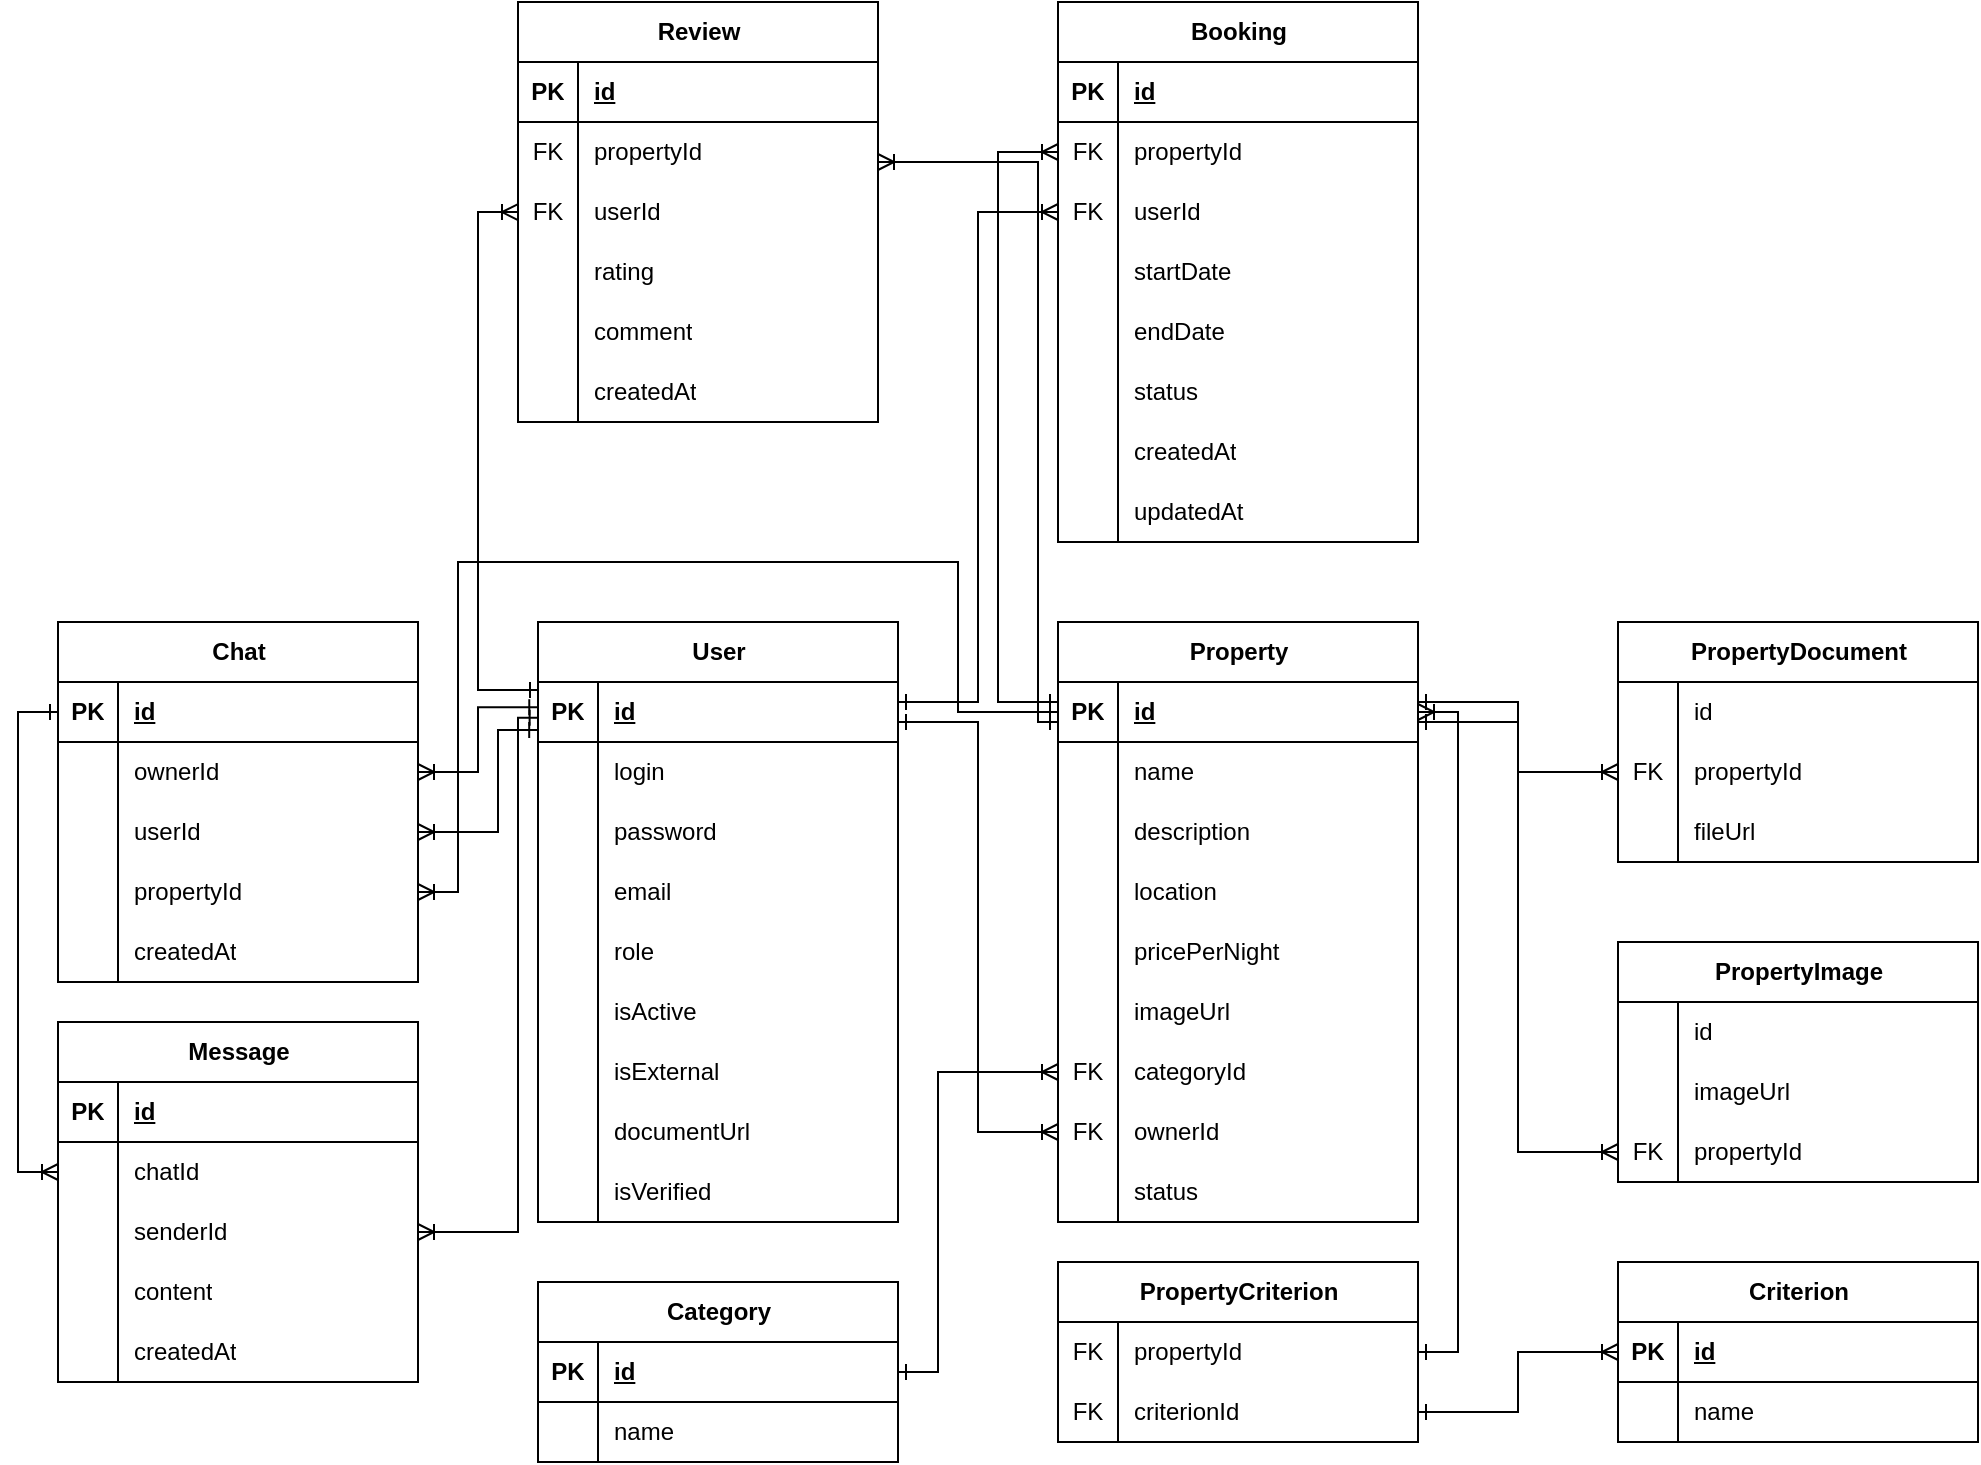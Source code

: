 <mxfile version="26.2.9">
  <diagram name="Страница — 1" id="0SUu5K0r-rTiG-KPFr6O">
    <mxGraphModel dx="1123" dy="2023" grid="0" gridSize="10" guides="1" tooltips="1" connect="1" arrows="1" fold="1" page="0" pageScale="1" pageWidth="827" pageHeight="1169" math="0" shadow="0">
      <root>
        <mxCell id="0" />
        <mxCell id="1" parent="0" />
        <mxCell id="1nuxzl04BT_DfuZFJKTf-1" value="User" style="shape=table;startSize=30;container=1;collapsible=1;childLayout=tableLayout;fixedRows=1;rowLines=0;fontStyle=1;align=center;resizeLast=1;html=1;strokeColor=default;" parent="1" vertex="1">
          <mxGeometry x="320" y="200" width="180" height="300" as="geometry" />
        </mxCell>
        <mxCell id="1nuxzl04BT_DfuZFJKTf-2" value="" style="shape=tableRow;horizontal=0;startSize=0;swimlaneHead=0;swimlaneBody=0;fillColor=none;collapsible=0;dropTarget=0;points=[[0,0.5],[1,0.5]];portConstraint=eastwest;top=0;left=0;right=0;bottom=1;strokeColor=default;" parent="1nuxzl04BT_DfuZFJKTf-1" vertex="1">
          <mxGeometry y="30" width="180" height="30" as="geometry" />
        </mxCell>
        <mxCell id="1nuxzl04BT_DfuZFJKTf-3" value="PK" style="shape=partialRectangle;connectable=0;fillColor=none;top=0;left=0;bottom=0;right=0;fontStyle=1;overflow=hidden;whiteSpace=wrap;html=1;strokeColor=default;" parent="1nuxzl04BT_DfuZFJKTf-2" vertex="1">
          <mxGeometry width="30" height="30" as="geometry">
            <mxRectangle width="30" height="30" as="alternateBounds" />
          </mxGeometry>
        </mxCell>
        <mxCell id="1nuxzl04BT_DfuZFJKTf-4" value="&lt;strong&gt;id&lt;/strong&gt;" style="shape=partialRectangle;connectable=0;fillColor=none;top=0;left=0;bottom=0;right=0;align=left;spacingLeft=6;fontStyle=5;overflow=hidden;whiteSpace=wrap;html=1;strokeColor=default;" parent="1nuxzl04BT_DfuZFJKTf-2" vertex="1">
          <mxGeometry x="30" width="150" height="30" as="geometry">
            <mxRectangle width="150" height="30" as="alternateBounds" />
          </mxGeometry>
        </mxCell>
        <mxCell id="1nuxzl04BT_DfuZFJKTf-5" value="" style="shape=tableRow;horizontal=0;startSize=0;swimlaneHead=0;swimlaneBody=0;fillColor=none;collapsible=0;dropTarget=0;points=[[0,0.5],[1,0.5]];portConstraint=eastwest;top=0;left=0;right=0;bottom=0;strokeColor=default;" parent="1nuxzl04BT_DfuZFJKTf-1" vertex="1">
          <mxGeometry y="60" width="180" height="30" as="geometry" />
        </mxCell>
        <mxCell id="1nuxzl04BT_DfuZFJKTf-6" value="" style="shape=partialRectangle;connectable=0;fillColor=none;top=0;left=0;bottom=0;right=0;editable=1;overflow=hidden;whiteSpace=wrap;html=1;strokeColor=default;" parent="1nuxzl04BT_DfuZFJKTf-5" vertex="1">
          <mxGeometry width="30" height="30" as="geometry">
            <mxRectangle width="30" height="30" as="alternateBounds" />
          </mxGeometry>
        </mxCell>
        <mxCell id="1nuxzl04BT_DfuZFJKTf-7" value="login" style="shape=partialRectangle;connectable=0;fillColor=none;top=0;left=0;bottom=0;right=0;align=left;spacingLeft=6;overflow=hidden;whiteSpace=wrap;html=1;strokeColor=default;" parent="1nuxzl04BT_DfuZFJKTf-5" vertex="1">
          <mxGeometry x="30" width="150" height="30" as="geometry">
            <mxRectangle width="150" height="30" as="alternateBounds" />
          </mxGeometry>
        </mxCell>
        <mxCell id="1nuxzl04BT_DfuZFJKTf-8" value="" style="shape=tableRow;horizontal=0;startSize=0;swimlaneHead=0;swimlaneBody=0;fillColor=none;collapsible=0;dropTarget=0;points=[[0,0.5],[1,0.5]];portConstraint=eastwest;top=0;left=0;right=0;bottom=0;strokeColor=default;" parent="1nuxzl04BT_DfuZFJKTf-1" vertex="1">
          <mxGeometry y="90" width="180" height="30" as="geometry" />
        </mxCell>
        <mxCell id="1nuxzl04BT_DfuZFJKTf-9" value="" style="shape=partialRectangle;connectable=0;fillColor=none;top=0;left=0;bottom=0;right=0;editable=1;overflow=hidden;whiteSpace=wrap;html=1;strokeColor=default;" parent="1nuxzl04BT_DfuZFJKTf-8" vertex="1">
          <mxGeometry width="30" height="30" as="geometry">
            <mxRectangle width="30" height="30" as="alternateBounds" />
          </mxGeometry>
        </mxCell>
        <mxCell id="1nuxzl04BT_DfuZFJKTf-10" value="password" style="shape=partialRectangle;connectable=0;fillColor=none;top=0;left=0;bottom=0;right=0;align=left;spacingLeft=6;overflow=hidden;whiteSpace=wrap;html=1;strokeColor=default;" parent="1nuxzl04BT_DfuZFJKTf-8" vertex="1">
          <mxGeometry x="30" width="150" height="30" as="geometry">
            <mxRectangle width="150" height="30" as="alternateBounds" />
          </mxGeometry>
        </mxCell>
        <mxCell id="1nuxzl04BT_DfuZFJKTf-11" value="" style="shape=tableRow;horizontal=0;startSize=0;swimlaneHead=0;swimlaneBody=0;fillColor=none;collapsible=0;dropTarget=0;points=[[0,0.5],[1,0.5]];portConstraint=eastwest;top=0;left=0;right=0;bottom=0;strokeColor=default;" parent="1nuxzl04BT_DfuZFJKTf-1" vertex="1">
          <mxGeometry y="120" width="180" height="30" as="geometry" />
        </mxCell>
        <mxCell id="1nuxzl04BT_DfuZFJKTf-12" value="" style="shape=partialRectangle;connectable=0;fillColor=none;top=0;left=0;bottom=0;right=0;editable=1;overflow=hidden;whiteSpace=wrap;html=1;strokeColor=default;" parent="1nuxzl04BT_DfuZFJKTf-11" vertex="1">
          <mxGeometry width="30" height="30" as="geometry">
            <mxRectangle width="30" height="30" as="alternateBounds" />
          </mxGeometry>
        </mxCell>
        <mxCell id="1nuxzl04BT_DfuZFJKTf-13" value="email" style="shape=partialRectangle;connectable=0;fillColor=none;top=0;left=0;bottom=0;right=0;align=left;spacingLeft=6;overflow=hidden;whiteSpace=wrap;html=1;strokeColor=default;" parent="1nuxzl04BT_DfuZFJKTf-11" vertex="1">
          <mxGeometry x="30" width="150" height="30" as="geometry">
            <mxRectangle width="150" height="30" as="alternateBounds" />
          </mxGeometry>
        </mxCell>
        <mxCell id="1nuxzl04BT_DfuZFJKTf-35" style="shape=tableRow;horizontal=0;startSize=0;swimlaneHead=0;swimlaneBody=0;fillColor=none;collapsible=0;dropTarget=0;points=[[0,0.5],[1,0.5]];portConstraint=eastwest;top=0;left=0;right=0;bottom=0;strokeColor=default;" parent="1nuxzl04BT_DfuZFJKTf-1" vertex="1">
          <mxGeometry y="150" width="180" height="30" as="geometry" />
        </mxCell>
        <mxCell id="1nuxzl04BT_DfuZFJKTf-36" style="shape=partialRectangle;connectable=0;fillColor=none;top=0;left=0;bottom=0;right=0;editable=1;overflow=hidden;whiteSpace=wrap;html=1;strokeColor=default;" parent="1nuxzl04BT_DfuZFJKTf-35" vertex="1">
          <mxGeometry width="30" height="30" as="geometry">
            <mxRectangle width="30" height="30" as="alternateBounds" />
          </mxGeometry>
        </mxCell>
        <mxCell id="1nuxzl04BT_DfuZFJKTf-37" value="role" style="shape=partialRectangle;connectable=0;fillColor=none;top=0;left=0;bottom=0;right=0;align=left;spacingLeft=6;overflow=hidden;whiteSpace=wrap;html=1;strokeColor=default;" parent="1nuxzl04BT_DfuZFJKTf-35" vertex="1">
          <mxGeometry x="30" width="150" height="30" as="geometry">
            <mxRectangle width="150" height="30" as="alternateBounds" />
          </mxGeometry>
        </mxCell>
        <mxCell id="lJwrFP9G0kWVexAw7Gub-1" style="shape=tableRow;horizontal=0;startSize=0;swimlaneHead=0;swimlaneBody=0;fillColor=none;collapsible=0;dropTarget=0;points=[[0,0.5],[1,0.5]];portConstraint=eastwest;top=0;left=0;right=0;bottom=0;strokeColor=default;" parent="1nuxzl04BT_DfuZFJKTf-1" vertex="1">
          <mxGeometry y="180" width="180" height="30" as="geometry" />
        </mxCell>
        <mxCell id="lJwrFP9G0kWVexAw7Gub-2" style="shape=partialRectangle;connectable=0;fillColor=none;top=0;left=0;bottom=0;right=0;editable=1;overflow=hidden;whiteSpace=wrap;html=1;strokeColor=default;" parent="lJwrFP9G0kWVexAw7Gub-1" vertex="1">
          <mxGeometry width="30" height="30" as="geometry">
            <mxRectangle width="30" height="30" as="alternateBounds" />
          </mxGeometry>
        </mxCell>
        <mxCell id="lJwrFP9G0kWVexAw7Gub-3" value="isActive" style="shape=partialRectangle;connectable=0;fillColor=none;top=0;left=0;bottom=0;right=0;align=left;spacingLeft=6;overflow=hidden;whiteSpace=wrap;html=1;strokeColor=default;" parent="lJwrFP9G0kWVexAw7Gub-1" vertex="1">
          <mxGeometry x="30" width="150" height="30" as="geometry">
            <mxRectangle width="150" height="30" as="alternateBounds" />
          </mxGeometry>
        </mxCell>
        <mxCell id="Lnvehj2x5Tld2jy7LwXy-5" style="shape=tableRow;horizontal=0;startSize=0;swimlaneHead=0;swimlaneBody=0;fillColor=none;collapsible=0;dropTarget=0;points=[[0,0.5],[1,0.5]];portConstraint=eastwest;top=0;left=0;right=0;bottom=0;strokeColor=default;" parent="1nuxzl04BT_DfuZFJKTf-1" vertex="1">
          <mxGeometry y="210" width="180" height="30" as="geometry" />
        </mxCell>
        <mxCell id="Lnvehj2x5Tld2jy7LwXy-6" style="shape=partialRectangle;connectable=0;fillColor=none;top=0;left=0;bottom=0;right=0;editable=1;overflow=hidden;whiteSpace=wrap;html=1;strokeColor=default;" parent="Lnvehj2x5Tld2jy7LwXy-5" vertex="1">
          <mxGeometry width="30" height="30" as="geometry">
            <mxRectangle width="30" height="30" as="alternateBounds" />
          </mxGeometry>
        </mxCell>
        <mxCell id="Lnvehj2x5Tld2jy7LwXy-7" value="isExternal" style="shape=partialRectangle;connectable=0;fillColor=none;top=0;left=0;bottom=0;right=0;align=left;spacingLeft=6;overflow=hidden;whiteSpace=wrap;html=1;strokeColor=default;" parent="Lnvehj2x5Tld2jy7LwXy-5" vertex="1">
          <mxGeometry x="30" width="150" height="30" as="geometry">
            <mxRectangle width="150" height="30" as="alternateBounds" />
          </mxGeometry>
        </mxCell>
        <mxCell id="Lnvehj2x5Tld2jy7LwXy-8" style="shape=tableRow;horizontal=0;startSize=0;swimlaneHead=0;swimlaneBody=0;fillColor=none;collapsible=0;dropTarget=0;points=[[0,0.5],[1,0.5]];portConstraint=eastwest;top=0;left=0;right=0;bottom=0;strokeColor=default;" parent="1nuxzl04BT_DfuZFJKTf-1" vertex="1">
          <mxGeometry y="240" width="180" height="30" as="geometry" />
        </mxCell>
        <mxCell id="Lnvehj2x5Tld2jy7LwXy-9" style="shape=partialRectangle;connectable=0;fillColor=none;top=0;left=0;bottom=0;right=0;editable=1;overflow=hidden;whiteSpace=wrap;html=1;strokeColor=default;" parent="Lnvehj2x5Tld2jy7LwXy-8" vertex="1">
          <mxGeometry width="30" height="30" as="geometry">
            <mxRectangle width="30" height="30" as="alternateBounds" />
          </mxGeometry>
        </mxCell>
        <mxCell id="Lnvehj2x5Tld2jy7LwXy-10" value="documentUrl" style="shape=partialRectangle;connectable=0;fillColor=none;top=0;left=0;bottom=0;right=0;align=left;spacingLeft=6;overflow=hidden;whiteSpace=wrap;html=1;strokeColor=default;" parent="Lnvehj2x5Tld2jy7LwXy-8" vertex="1">
          <mxGeometry x="30" width="150" height="30" as="geometry">
            <mxRectangle width="150" height="30" as="alternateBounds" />
          </mxGeometry>
        </mxCell>
        <mxCell id="Lnvehj2x5Tld2jy7LwXy-11" style="shape=tableRow;horizontal=0;startSize=0;swimlaneHead=0;swimlaneBody=0;fillColor=none;collapsible=0;dropTarget=0;points=[[0,0.5],[1,0.5]];portConstraint=eastwest;top=0;left=0;right=0;bottom=0;strokeColor=default;" parent="1nuxzl04BT_DfuZFJKTf-1" vertex="1">
          <mxGeometry y="270" width="180" height="30" as="geometry" />
        </mxCell>
        <mxCell id="Lnvehj2x5Tld2jy7LwXy-12" style="shape=partialRectangle;connectable=0;fillColor=none;top=0;left=0;bottom=0;right=0;editable=1;overflow=hidden;whiteSpace=wrap;html=1;strokeColor=default;" parent="Lnvehj2x5Tld2jy7LwXy-11" vertex="1">
          <mxGeometry width="30" height="30" as="geometry">
            <mxRectangle width="30" height="30" as="alternateBounds" />
          </mxGeometry>
        </mxCell>
        <mxCell id="Lnvehj2x5Tld2jy7LwXy-13" value="isVerified" style="shape=partialRectangle;connectable=0;fillColor=none;top=0;left=0;bottom=0;right=0;align=left;spacingLeft=6;overflow=hidden;whiteSpace=wrap;html=1;strokeColor=default;" parent="Lnvehj2x5Tld2jy7LwXy-11" vertex="1">
          <mxGeometry x="30" width="150" height="30" as="geometry">
            <mxRectangle width="150" height="30" as="alternateBounds" />
          </mxGeometry>
        </mxCell>
        <mxCell id="1nuxzl04BT_DfuZFJKTf-44" value="Property" style="shape=table;startSize=30;container=1;collapsible=1;childLayout=tableLayout;fixedRows=1;rowLines=0;fontStyle=1;align=center;resizeLast=1;html=1;strokeColor=default;" parent="1" vertex="1">
          <mxGeometry x="580" y="200" width="180" height="300" as="geometry" />
        </mxCell>
        <mxCell id="1nuxzl04BT_DfuZFJKTf-45" value="" style="shape=tableRow;horizontal=0;startSize=0;swimlaneHead=0;swimlaneBody=0;fillColor=none;collapsible=0;dropTarget=0;points=[[0,0.5],[1,0.5]];portConstraint=eastwest;top=0;left=0;right=0;bottom=1;strokeColor=default;" parent="1nuxzl04BT_DfuZFJKTf-44" vertex="1">
          <mxGeometry y="30" width="180" height="30" as="geometry" />
        </mxCell>
        <mxCell id="1nuxzl04BT_DfuZFJKTf-46" value="PK" style="shape=partialRectangle;connectable=0;fillColor=none;top=0;left=0;bottom=0;right=0;fontStyle=1;overflow=hidden;whiteSpace=wrap;html=1;strokeColor=default;" parent="1nuxzl04BT_DfuZFJKTf-45" vertex="1">
          <mxGeometry width="30" height="30" as="geometry">
            <mxRectangle width="30" height="30" as="alternateBounds" />
          </mxGeometry>
        </mxCell>
        <mxCell id="1nuxzl04BT_DfuZFJKTf-47" value="&lt;strong&gt;id&lt;/strong&gt;" style="shape=partialRectangle;connectable=0;fillColor=none;top=0;left=0;bottom=0;right=0;align=left;spacingLeft=6;fontStyle=5;overflow=hidden;whiteSpace=wrap;html=1;strokeColor=default;" parent="1nuxzl04BT_DfuZFJKTf-45" vertex="1">
          <mxGeometry x="30" width="150" height="30" as="geometry">
            <mxRectangle width="150" height="30" as="alternateBounds" />
          </mxGeometry>
        </mxCell>
        <mxCell id="1nuxzl04BT_DfuZFJKTf-48" value="" style="shape=tableRow;horizontal=0;startSize=0;swimlaneHead=0;swimlaneBody=0;fillColor=none;collapsible=0;dropTarget=0;points=[[0,0.5],[1,0.5]];portConstraint=eastwest;top=0;left=0;right=0;bottom=0;strokeColor=default;" parent="1nuxzl04BT_DfuZFJKTf-44" vertex="1">
          <mxGeometry y="60" width="180" height="30" as="geometry" />
        </mxCell>
        <mxCell id="1nuxzl04BT_DfuZFJKTf-49" value="" style="shape=partialRectangle;connectable=0;fillColor=none;top=0;left=0;bottom=0;right=0;editable=1;overflow=hidden;whiteSpace=wrap;html=1;strokeColor=default;" parent="1nuxzl04BT_DfuZFJKTf-48" vertex="1">
          <mxGeometry width="30" height="30" as="geometry">
            <mxRectangle width="30" height="30" as="alternateBounds" />
          </mxGeometry>
        </mxCell>
        <mxCell id="1nuxzl04BT_DfuZFJKTf-50" value="name" style="shape=partialRectangle;connectable=0;fillColor=none;top=0;left=0;bottom=0;right=0;align=left;spacingLeft=6;overflow=hidden;whiteSpace=wrap;html=1;strokeColor=default;" parent="1nuxzl04BT_DfuZFJKTf-48" vertex="1">
          <mxGeometry x="30" width="150" height="30" as="geometry">
            <mxRectangle width="150" height="30" as="alternateBounds" />
          </mxGeometry>
        </mxCell>
        <mxCell id="1nuxzl04BT_DfuZFJKTf-51" value="" style="shape=tableRow;horizontal=0;startSize=0;swimlaneHead=0;swimlaneBody=0;fillColor=none;collapsible=0;dropTarget=0;points=[[0,0.5],[1,0.5]];portConstraint=eastwest;top=0;left=0;right=0;bottom=0;strokeColor=default;" parent="1nuxzl04BT_DfuZFJKTf-44" vertex="1">
          <mxGeometry y="90" width="180" height="30" as="geometry" />
        </mxCell>
        <mxCell id="1nuxzl04BT_DfuZFJKTf-52" value="" style="shape=partialRectangle;connectable=0;fillColor=none;top=0;left=0;bottom=0;right=0;editable=1;overflow=hidden;whiteSpace=wrap;html=1;strokeColor=default;" parent="1nuxzl04BT_DfuZFJKTf-51" vertex="1">
          <mxGeometry width="30" height="30" as="geometry">
            <mxRectangle width="30" height="30" as="alternateBounds" />
          </mxGeometry>
        </mxCell>
        <mxCell id="1nuxzl04BT_DfuZFJKTf-53" value="description" style="shape=partialRectangle;connectable=0;fillColor=none;top=0;left=0;bottom=0;right=0;align=left;spacingLeft=6;overflow=hidden;whiteSpace=wrap;html=1;strokeColor=default;" parent="1nuxzl04BT_DfuZFJKTf-51" vertex="1">
          <mxGeometry x="30" width="150" height="30" as="geometry">
            <mxRectangle width="150" height="30" as="alternateBounds" />
          </mxGeometry>
        </mxCell>
        <mxCell id="1nuxzl04BT_DfuZFJKTf-54" value="" style="shape=tableRow;horizontal=0;startSize=0;swimlaneHead=0;swimlaneBody=0;fillColor=none;collapsible=0;dropTarget=0;points=[[0,0.5],[1,0.5]];portConstraint=eastwest;top=0;left=0;right=0;bottom=0;strokeColor=default;" parent="1nuxzl04BT_DfuZFJKTf-44" vertex="1">
          <mxGeometry y="120" width="180" height="30" as="geometry" />
        </mxCell>
        <mxCell id="1nuxzl04BT_DfuZFJKTf-55" value="" style="shape=partialRectangle;connectable=0;fillColor=none;top=0;left=0;bottom=0;right=0;editable=1;overflow=hidden;whiteSpace=wrap;html=1;strokeColor=default;" parent="1nuxzl04BT_DfuZFJKTf-54" vertex="1">
          <mxGeometry width="30" height="30" as="geometry">
            <mxRectangle width="30" height="30" as="alternateBounds" />
          </mxGeometry>
        </mxCell>
        <mxCell id="1nuxzl04BT_DfuZFJKTf-56" value="location" style="shape=partialRectangle;connectable=0;fillColor=none;top=0;left=0;bottom=0;right=0;align=left;spacingLeft=6;overflow=hidden;whiteSpace=wrap;html=1;strokeColor=default;" parent="1nuxzl04BT_DfuZFJKTf-54" vertex="1">
          <mxGeometry x="30" width="150" height="30" as="geometry">
            <mxRectangle width="150" height="30" as="alternateBounds" />
          </mxGeometry>
        </mxCell>
        <mxCell id="1nuxzl04BT_DfuZFJKTf-57" style="shape=tableRow;horizontal=0;startSize=0;swimlaneHead=0;swimlaneBody=0;fillColor=none;collapsible=0;dropTarget=0;points=[[0,0.5],[1,0.5]];portConstraint=eastwest;top=0;left=0;right=0;bottom=0;strokeColor=default;" parent="1nuxzl04BT_DfuZFJKTf-44" vertex="1">
          <mxGeometry y="150" width="180" height="30" as="geometry" />
        </mxCell>
        <mxCell id="1nuxzl04BT_DfuZFJKTf-58" style="shape=partialRectangle;connectable=0;fillColor=none;top=0;left=0;bottom=0;right=0;editable=1;overflow=hidden;whiteSpace=wrap;html=1;strokeColor=default;" parent="1nuxzl04BT_DfuZFJKTf-57" vertex="1">
          <mxGeometry width="30" height="30" as="geometry">
            <mxRectangle width="30" height="30" as="alternateBounds" />
          </mxGeometry>
        </mxCell>
        <mxCell id="1nuxzl04BT_DfuZFJKTf-59" value="pricePerNight" style="shape=partialRectangle;connectable=0;fillColor=none;top=0;left=0;bottom=0;right=0;align=left;spacingLeft=6;overflow=hidden;whiteSpace=wrap;html=1;strokeColor=default;" parent="1nuxzl04BT_DfuZFJKTf-57" vertex="1">
          <mxGeometry x="30" width="150" height="30" as="geometry">
            <mxRectangle width="150" height="30" as="alternateBounds" />
          </mxGeometry>
        </mxCell>
        <mxCell id="1nuxzl04BT_DfuZFJKTf-63" style="shape=tableRow;horizontal=0;startSize=0;swimlaneHead=0;swimlaneBody=0;fillColor=none;collapsible=0;dropTarget=0;points=[[0,0.5],[1,0.5]];portConstraint=eastwest;top=0;left=0;right=0;bottom=0;strokeColor=default;" parent="1nuxzl04BT_DfuZFJKTf-44" vertex="1">
          <mxGeometry y="180" width="180" height="30" as="geometry" />
        </mxCell>
        <mxCell id="1nuxzl04BT_DfuZFJKTf-64" style="shape=partialRectangle;connectable=0;fillColor=none;top=0;left=0;bottom=0;right=0;editable=1;overflow=hidden;whiteSpace=wrap;html=1;strokeColor=default;" parent="1nuxzl04BT_DfuZFJKTf-63" vertex="1">
          <mxGeometry width="30" height="30" as="geometry">
            <mxRectangle width="30" height="30" as="alternateBounds" />
          </mxGeometry>
        </mxCell>
        <mxCell id="1nuxzl04BT_DfuZFJKTf-65" value="imageUrl" style="shape=partialRectangle;connectable=0;fillColor=none;top=0;left=0;bottom=0;right=0;align=left;spacingLeft=6;overflow=hidden;whiteSpace=wrap;html=1;strokeColor=default;" parent="1nuxzl04BT_DfuZFJKTf-63" vertex="1">
          <mxGeometry x="30" width="150" height="30" as="geometry">
            <mxRectangle width="150" height="30" as="alternateBounds" />
          </mxGeometry>
        </mxCell>
        <mxCell id="1nuxzl04BT_DfuZFJKTf-66" style="shape=tableRow;horizontal=0;startSize=0;swimlaneHead=0;swimlaneBody=0;fillColor=none;collapsible=0;dropTarget=0;points=[[0,0.5],[1,0.5]];portConstraint=eastwest;top=0;left=0;right=0;bottom=0;perimeterSpacing=0;strokeWidth=1;strokeColor=default;" parent="1nuxzl04BT_DfuZFJKTf-44" vertex="1">
          <mxGeometry y="210" width="180" height="30" as="geometry" />
        </mxCell>
        <mxCell id="1nuxzl04BT_DfuZFJKTf-67" value="FK" style="shape=partialRectangle;connectable=0;fillColor=none;top=0;left=0;bottom=0;right=0;editable=1;overflow=hidden;whiteSpace=wrap;html=1;strokeColor=default;" parent="1nuxzl04BT_DfuZFJKTf-66" vertex="1">
          <mxGeometry width="30" height="30" as="geometry">
            <mxRectangle width="30" height="30" as="alternateBounds" />
          </mxGeometry>
        </mxCell>
        <mxCell id="1nuxzl04BT_DfuZFJKTf-68" value="categoryId" style="shape=partialRectangle;connectable=0;fillColor=none;top=0;left=0;bottom=0;right=0;align=left;spacingLeft=6;overflow=hidden;whiteSpace=wrap;html=1;strokeColor=default;" parent="1nuxzl04BT_DfuZFJKTf-66" vertex="1">
          <mxGeometry x="30" width="150" height="30" as="geometry">
            <mxRectangle width="150" height="30" as="alternateBounds" />
          </mxGeometry>
        </mxCell>
        <mxCell id="1nuxzl04BT_DfuZFJKTf-171" style="shape=tableRow;horizontal=0;startSize=0;swimlaneHead=0;swimlaneBody=0;fillColor=none;collapsible=0;dropTarget=0;points=[[0,0.5],[1,0.5]];portConstraint=eastwest;top=0;left=0;right=0;bottom=0;strokeColor=default;" parent="1nuxzl04BT_DfuZFJKTf-44" vertex="1">
          <mxGeometry y="240" width="180" height="30" as="geometry" />
        </mxCell>
        <mxCell id="1nuxzl04BT_DfuZFJKTf-172" value="FK" style="shape=partialRectangle;connectable=0;fillColor=none;top=0;left=0;bottom=0;right=0;editable=1;overflow=hidden;whiteSpace=wrap;html=1;strokeColor=default;" parent="1nuxzl04BT_DfuZFJKTf-171" vertex="1">
          <mxGeometry width="30" height="30" as="geometry">
            <mxRectangle width="30" height="30" as="alternateBounds" />
          </mxGeometry>
        </mxCell>
        <mxCell id="1nuxzl04BT_DfuZFJKTf-173" value="ownerId" style="shape=partialRectangle;connectable=0;fillColor=none;top=0;left=0;bottom=0;right=0;align=left;spacingLeft=6;overflow=hidden;whiteSpace=wrap;html=1;strokeColor=default;" parent="1nuxzl04BT_DfuZFJKTf-171" vertex="1">
          <mxGeometry x="30" width="150" height="30" as="geometry">
            <mxRectangle width="150" height="30" as="alternateBounds" />
          </mxGeometry>
        </mxCell>
        <mxCell id="Lnvehj2x5Tld2jy7LwXy-14" style="shape=tableRow;horizontal=0;startSize=0;swimlaneHead=0;swimlaneBody=0;fillColor=none;collapsible=0;dropTarget=0;points=[[0,0.5],[1,0.5]];portConstraint=eastwest;top=0;left=0;right=0;bottom=0;strokeColor=default;" parent="1nuxzl04BT_DfuZFJKTf-44" vertex="1">
          <mxGeometry y="270" width="180" height="30" as="geometry" />
        </mxCell>
        <mxCell id="Lnvehj2x5Tld2jy7LwXy-15" style="shape=partialRectangle;connectable=0;fillColor=none;top=0;left=0;bottom=0;right=0;editable=1;overflow=hidden;whiteSpace=wrap;html=1;strokeColor=default;" parent="Lnvehj2x5Tld2jy7LwXy-14" vertex="1">
          <mxGeometry width="30" height="30" as="geometry">
            <mxRectangle width="30" height="30" as="alternateBounds" />
          </mxGeometry>
        </mxCell>
        <mxCell id="Lnvehj2x5Tld2jy7LwXy-16" value="status" style="shape=partialRectangle;connectable=0;fillColor=none;top=0;left=0;bottom=0;right=0;align=left;spacingLeft=6;overflow=hidden;whiteSpace=wrap;html=1;strokeColor=default;" parent="Lnvehj2x5Tld2jy7LwXy-14" vertex="1">
          <mxGeometry x="30" width="150" height="30" as="geometry">
            <mxRectangle width="150" height="30" as="alternateBounds" />
          </mxGeometry>
        </mxCell>
        <mxCell id="1nuxzl04BT_DfuZFJKTf-69" value="Review" style="shape=table;startSize=30;container=1;collapsible=1;childLayout=tableLayout;fixedRows=1;rowLines=0;fontStyle=1;align=center;resizeLast=1;html=1;strokeColor=default;" parent="1" vertex="1">
          <mxGeometry x="310" y="-110" width="180" height="210" as="geometry" />
        </mxCell>
        <mxCell id="1nuxzl04BT_DfuZFJKTf-70" value="" style="shape=tableRow;horizontal=0;startSize=0;swimlaneHead=0;swimlaneBody=0;fillColor=none;collapsible=0;dropTarget=0;points=[[0,0.5],[1,0.5]];portConstraint=eastwest;top=0;left=0;right=0;bottom=1;strokeColor=default;" parent="1nuxzl04BT_DfuZFJKTf-69" vertex="1">
          <mxGeometry y="30" width="180" height="30" as="geometry" />
        </mxCell>
        <mxCell id="1nuxzl04BT_DfuZFJKTf-71" value="PK" style="shape=partialRectangle;connectable=0;fillColor=none;top=0;left=0;bottom=0;right=0;fontStyle=1;overflow=hidden;whiteSpace=wrap;html=1;strokeColor=default;" parent="1nuxzl04BT_DfuZFJKTf-70" vertex="1">
          <mxGeometry width="30" height="30" as="geometry">
            <mxRectangle width="30" height="30" as="alternateBounds" />
          </mxGeometry>
        </mxCell>
        <mxCell id="1nuxzl04BT_DfuZFJKTf-72" value="&lt;strong&gt;id&lt;/strong&gt;" style="shape=partialRectangle;connectable=0;fillColor=none;top=0;left=0;bottom=0;right=0;align=left;spacingLeft=6;fontStyle=5;overflow=hidden;whiteSpace=wrap;html=1;strokeColor=default;" parent="1nuxzl04BT_DfuZFJKTf-70" vertex="1">
          <mxGeometry x="30" width="150" height="30" as="geometry">
            <mxRectangle width="150" height="30" as="alternateBounds" />
          </mxGeometry>
        </mxCell>
        <mxCell id="1nuxzl04BT_DfuZFJKTf-73" value="" style="shape=tableRow;horizontal=0;startSize=0;swimlaneHead=0;swimlaneBody=0;fillColor=none;collapsible=0;dropTarget=0;points=[[0,0.5],[1,0.5]];portConstraint=eastwest;top=0;left=0;right=0;bottom=0;strokeColor=default;" parent="1nuxzl04BT_DfuZFJKTf-69" vertex="1">
          <mxGeometry y="60" width="180" height="30" as="geometry" />
        </mxCell>
        <mxCell id="1nuxzl04BT_DfuZFJKTf-74" value="FK" style="shape=partialRectangle;connectable=0;fillColor=none;top=0;left=0;bottom=0;right=0;editable=1;overflow=hidden;whiteSpace=wrap;html=1;strokeColor=default;" parent="1nuxzl04BT_DfuZFJKTf-73" vertex="1">
          <mxGeometry width="30" height="30" as="geometry">
            <mxRectangle width="30" height="30" as="alternateBounds" />
          </mxGeometry>
        </mxCell>
        <mxCell id="1nuxzl04BT_DfuZFJKTf-75" value="propertyId" style="shape=partialRectangle;connectable=0;fillColor=none;top=0;left=0;bottom=0;right=0;align=left;spacingLeft=6;overflow=hidden;whiteSpace=wrap;html=1;strokeColor=default;" parent="1nuxzl04BT_DfuZFJKTf-73" vertex="1">
          <mxGeometry x="30" width="150" height="30" as="geometry">
            <mxRectangle width="150" height="30" as="alternateBounds" />
          </mxGeometry>
        </mxCell>
        <mxCell id="1nuxzl04BT_DfuZFJKTf-76" value="" style="shape=tableRow;horizontal=0;startSize=0;swimlaneHead=0;swimlaneBody=0;fillColor=none;collapsible=0;dropTarget=0;points=[[0,0.5],[1,0.5]];portConstraint=eastwest;top=0;left=0;right=0;bottom=0;strokeColor=default;" parent="1nuxzl04BT_DfuZFJKTf-69" vertex="1">
          <mxGeometry y="90" width="180" height="30" as="geometry" />
        </mxCell>
        <mxCell id="1nuxzl04BT_DfuZFJKTf-77" value="FK" style="shape=partialRectangle;connectable=0;fillColor=none;top=0;left=0;bottom=0;right=0;editable=1;overflow=hidden;whiteSpace=wrap;html=1;strokeColor=default;" parent="1nuxzl04BT_DfuZFJKTf-76" vertex="1">
          <mxGeometry width="30" height="30" as="geometry">
            <mxRectangle width="30" height="30" as="alternateBounds" />
          </mxGeometry>
        </mxCell>
        <mxCell id="1nuxzl04BT_DfuZFJKTf-78" value="userId" style="shape=partialRectangle;connectable=0;fillColor=none;top=0;left=0;bottom=0;right=0;align=left;spacingLeft=6;overflow=hidden;whiteSpace=wrap;html=1;strokeColor=default;" parent="1nuxzl04BT_DfuZFJKTf-76" vertex="1">
          <mxGeometry x="30" width="150" height="30" as="geometry">
            <mxRectangle width="150" height="30" as="alternateBounds" />
          </mxGeometry>
        </mxCell>
        <mxCell id="1nuxzl04BT_DfuZFJKTf-79" value="" style="shape=tableRow;horizontal=0;startSize=0;swimlaneHead=0;swimlaneBody=0;fillColor=none;collapsible=0;dropTarget=0;points=[[0,0.5],[1,0.5]];portConstraint=eastwest;top=0;left=0;right=0;bottom=0;strokeColor=default;" parent="1nuxzl04BT_DfuZFJKTf-69" vertex="1">
          <mxGeometry y="120" width="180" height="30" as="geometry" />
        </mxCell>
        <mxCell id="1nuxzl04BT_DfuZFJKTf-80" value="" style="shape=partialRectangle;connectable=0;fillColor=none;top=0;left=0;bottom=0;right=0;editable=1;overflow=hidden;whiteSpace=wrap;html=1;strokeColor=default;" parent="1nuxzl04BT_DfuZFJKTf-79" vertex="1">
          <mxGeometry width="30" height="30" as="geometry">
            <mxRectangle width="30" height="30" as="alternateBounds" />
          </mxGeometry>
        </mxCell>
        <mxCell id="1nuxzl04BT_DfuZFJKTf-81" value="rating" style="shape=partialRectangle;connectable=0;fillColor=none;top=0;left=0;bottom=0;right=0;align=left;spacingLeft=6;overflow=hidden;whiteSpace=wrap;html=1;strokeColor=default;" parent="1nuxzl04BT_DfuZFJKTf-79" vertex="1">
          <mxGeometry x="30" width="150" height="30" as="geometry">
            <mxRectangle width="150" height="30" as="alternateBounds" />
          </mxGeometry>
        </mxCell>
        <mxCell id="1nuxzl04BT_DfuZFJKTf-82" style="shape=tableRow;horizontal=0;startSize=0;swimlaneHead=0;swimlaneBody=0;fillColor=none;collapsible=0;dropTarget=0;points=[[0,0.5],[1,0.5]];portConstraint=eastwest;top=0;left=0;right=0;bottom=0;strokeColor=default;" parent="1nuxzl04BT_DfuZFJKTf-69" vertex="1">
          <mxGeometry y="150" width="180" height="30" as="geometry" />
        </mxCell>
        <mxCell id="1nuxzl04BT_DfuZFJKTf-83" style="shape=partialRectangle;connectable=0;fillColor=none;top=0;left=0;bottom=0;right=0;editable=1;overflow=hidden;whiteSpace=wrap;html=1;strokeColor=default;" parent="1nuxzl04BT_DfuZFJKTf-82" vertex="1">
          <mxGeometry width="30" height="30" as="geometry">
            <mxRectangle width="30" height="30" as="alternateBounds" />
          </mxGeometry>
        </mxCell>
        <mxCell id="1nuxzl04BT_DfuZFJKTf-84" value="comment" style="shape=partialRectangle;connectable=0;fillColor=none;top=0;left=0;bottom=0;right=0;align=left;spacingLeft=6;overflow=hidden;whiteSpace=wrap;html=1;strokeColor=default;" parent="1nuxzl04BT_DfuZFJKTf-82" vertex="1">
          <mxGeometry x="30" width="150" height="30" as="geometry">
            <mxRectangle width="150" height="30" as="alternateBounds" />
          </mxGeometry>
        </mxCell>
        <mxCell id="1nuxzl04BT_DfuZFJKTf-85" style="shape=tableRow;horizontal=0;startSize=0;swimlaneHead=0;swimlaneBody=0;fillColor=none;collapsible=0;dropTarget=0;points=[[0,0.5],[1,0.5]];portConstraint=eastwest;top=0;left=0;right=0;bottom=0;strokeColor=default;" parent="1nuxzl04BT_DfuZFJKTf-69" vertex="1">
          <mxGeometry y="180" width="180" height="30" as="geometry" />
        </mxCell>
        <mxCell id="1nuxzl04BT_DfuZFJKTf-86" style="shape=partialRectangle;connectable=0;fillColor=none;top=0;left=0;bottom=0;right=0;editable=1;overflow=hidden;whiteSpace=wrap;html=1;strokeColor=default;" parent="1nuxzl04BT_DfuZFJKTf-85" vertex="1">
          <mxGeometry width="30" height="30" as="geometry">
            <mxRectangle width="30" height="30" as="alternateBounds" />
          </mxGeometry>
        </mxCell>
        <mxCell id="1nuxzl04BT_DfuZFJKTf-87" value="createdAt" style="shape=partialRectangle;connectable=0;fillColor=none;top=0;left=0;bottom=0;right=0;align=left;spacingLeft=6;overflow=hidden;whiteSpace=wrap;html=1;strokeColor=default;" parent="1nuxzl04BT_DfuZFJKTf-85" vertex="1">
          <mxGeometry x="30" width="150" height="30" as="geometry">
            <mxRectangle width="150" height="30" as="alternateBounds" />
          </mxGeometry>
        </mxCell>
        <mxCell id="1nuxzl04BT_DfuZFJKTf-97" value="Booking" style="shape=table;startSize=30;container=1;collapsible=1;childLayout=tableLayout;fixedRows=1;rowLines=0;fontStyle=1;align=center;resizeLast=1;html=1;strokeColor=default;" parent="1" vertex="1">
          <mxGeometry x="580" y="-110" width="180" height="270" as="geometry" />
        </mxCell>
        <mxCell id="1nuxzl04BT_DfuZFJKTf-98" value="" style="shape=tableRow;horizontal=0;startSize=0;swimlaneHead=0;swimlaneBody=0;fillColor=none;collapsible=0;dropTarget=0;points=[[0,0.5],[1,0.5]];portConstraint=eastwest;top=0;left=0;right=0;bottom=1;strokeColor=default;" parent="1nuxzl04BT_DfuZFJKTf-97" vertex="1">
          <mxGeometry y="30" width="180" height="30" as="geometry" />
        </mxCell>
        <mxCell id="1nuxzl04BT_DfuZFJKTf-99" value="PK" style="shape=partialRectangle;connectable=0;fillColor=none;top=0;left=0;bottom=0;right=0;fontStyle=1;overflow=hidden;whiteSpace=wrap;html=1;strokeColor=default;" parent="1nuxzl04BT_DfuZFJKTf-98" vertex="1">
          <mxGeometry width="30" height="30" as="geometry">
            <mxRectangle width="30" height="30" as="alternateBounds" />
          </mxGeometry>
        </mxCell>
        <mxCell id="1nuxzl04BT_DfuZFJKTf-100" value="&lt;strong&gt;id&lt;/strong&gt;" style="shape=partialRectangle;connectable=0;fillColor=none;top=0;left=0;bottom=0;right=0;align=left;spacingLeft=6;fontStyle=5;overflow=hidden;whiteSpace=wrap;html=1;strokeColor=default;" parent="1nuxzl04BT_DfuZFJKTf-98" vertex="1">
          <mxGeometry x="30" width="150" height="30" as="geometry">
            <mxRectangle width="150" height="30" as="alternateBounds" />
          </mxGeometry>
        </mxCell>
        <mxCell id="1nuxzl04BT_DfuZFJKTf-101" value="" style="shape=tableRow;horizontal=0;startSize=0;swimlaneHead=0;swimlaneBody=0;fillColor=none;collapsible=0;dropTarget=0;points=[[0,0.5],[1,0.5]];portConstraint=eastwest;top=0;left=0;right=0;bottom=0;strokeColor=default;" parent="1nuxzl04BT_DfuZFJKTf-97" vertex="1">
          <mxGeometry y="60" width="180" height="30" as="geometry" />
        </mxCell>
        <mxCell id="1nuxzl04BT_DfuZFJKTf-102" value="FK" style="shape=partialRectangle;connectable=0;fillColor=none;top=0;left=0;bottom=0;right=0;editable=1;overflow=hidden;whiteSpace=wrap;html=1;strokeColor=default;" parent="1nuxzl04BT_DfuZFJKTf-101" vertex="1">
          <mxGeometry width="30" height="30" as="geometry">
            <mxRectangle width="30" height="30" as="alternateBounds" />
          </mxGeometry>
        </mxCell>
        <mxCell id="1nuxzl04BT_DfuZFJKTf-103" value="propertyId" style="shape=partialRectangle;connectable=0;fillColor=none;top=0;left=0;bottom=0;right=0;align=left;spacingLeft=6;overflow=hidden;whiteSpace=wrap;html=1;strokeColor=default;" parent="1nuxzl04BT_DfuZFJKTf-101" vertex="1">
          <mxGeometry x="30" width="150" height="30" as="geometry">
            <mxRectangle width="150" height="30" as="alternateBounds" />
          </mxGeometry>
        </mxCell>
        <mxCell id="1nuxzl04BT_DfuZFJKTf-104" value="" style="shape=tableRow;horizontal=0;startSize=0;swimlaneHead=0;swimlaneBody=0;fillColor=none;collapsible=0;dropTarget=0;points=[[0,0.5],[1,0.5]];portConstraint=eastwest;top=0;left=0;right=0;bottom=0;strokeColor=default;" parent="1nuxzl04BT_DfuZFJKTf-97" vertex="1">
          <mxGeometry y="90" width="180" height="30" as="geometry" />
        </mxCell>
        <mxCell id="1nuxzl04BT_DfuZFJKTf-105" value="FK" style="shape=partialRectangle;connectable=0;fillColor=none;top=0;left=0;bottom=0;right=0;editable=1;overflow=hidden;whiteSpace=wrap;html=1;strokeColor=default;" parent="1nuxzl04BT_DfuZFJKTf-104" vertex="1">
          <mxGeometry width="30" height="30" as="geometry">
            <mxRectangle width="30" height="30" as="alternateBounds" />
          </mxGeometry>
        </mxCell>
        <mxCell id="1nuxzl04BT_DfuZFJKTf-106" value="userId" style="shape=partialRectangle;connectable=0;fillColor=none;top=0;left=0;bottom=0;right=0;align=left;spacingLeft=6;overflow=hidden;whiteSpace=wrap;html=1;strokeColor=default;" parent="1nuxzl04BT_DfuZFJKTf-104" vertex="1">
          <mxGeometry x="30" width="150" height="30" as="geometry">
            <mxRectangle width="150" height="30" as="alternateBounds" />
          </mxGeometry>
        </mxCell>
        <mxCell id="1nuxzl04BT_DfuZFJKTf-107" value="" style="shape=tableRow;horizontal=0;startSize=0;swimlaneHead=0;swimlaneBody=0;fillColor=none;collapsible=0;dropTarget=0;points=[[0,0.5],[1,0.5]];portConstraint=eastwest;top=0;left=0;right=0;bottom=0;strokeColor=default;" parent="1nuxzl04BT_DfuZFJKTf-97" vertex="1">
          <mxGeometry y="120" width="180" height="30" as="geometry" />
        </mxCell>
        <mxCell id="1nuxzl04BT_DfuZFJKTf-108" value="" style="shape=partialRectangle;connectable=0;fillColor=none;top=0;left=0;bottom=0;right=0;editable=1;overflow=hidden;whiteSpace=wrap;html=1;strokeColor=default;" parent="1nuxzl04BT_DfuZFJKTf-107" vertex="1">
          <mxGeometry width="30" height="30" as="geometry">
            <mxRectangle width="30" height="30" as="alternateBounds" />
          </mxGeometry>
        </mxCell>
        <mxCell id="1nuxzl04BT_DfuZFJKTf-109" value="startDate" style="shape=partialRectangle;connectable=0;fillColor=none;top=0;left=0;bottom=0;right=0;align=left;spacingLeft=6;overflow=hidden;whiteSpace=wrap;html=1;strokeColor=default;" parent="1nuxzl04BT_DfuZFJKTf-107" vertex="1">
          <mxGeometry x="30" width="150" height="30" as="geometry">
            <mxRectangle width="150" height="30" as="alternateBounds" />
          </mxGeometry>
        </mxCell>
        <mxCell id="1nuxzl04BT_DfuZFJKTf-110" style="shape=tableRow;horizontal=0;startSize=0;swimlaneHead=0;swimlaneBody=0;fillColor=none;collapsible=0;dropTarget=0;points=[[0,0.5],[1,0.5]];portConstraint=eastwest;top=0;left=0;right=0;bottom=0;strokeColor=default;" parent="1nuxzl04BT_DfuZFJKTf-97" vertex="1">
          <mxGeometry y="150" width="180" height="30" as="geometry" />
        </mxCell>
        <mxCell id="1nuxzl04BT_DfuZFJKTf-111" style="shape=partialRectangle;connectable=0;fillColor=none;top=0;left=0;bottom=0;right=0;editable=1;overflow=hidden;whiteSpace=wrap;html=1;strokeColor=default;" parent="1nuxzl04BT_DfuZFJKTf-110" vertex="1">
          <mxGeometry width="30" height="30" as="geometry">
            <mxRectangle width="30" height="30" as="alternateBounds" />
          </mxGeometry>
        </mxCell>
        <mxCell id="1nuxzl04BT_DfuZFJKTf-112" value="endDate" style="shape=partialRectangle;connectable=0;fillColor=none;top=0;left=0;bottom=0;right=0;align=left;spacingLeft=6;overflow=hidden;whiteSpace=wrap;html=1;strokeColor=default;" parent="1nuxzl04BT_DfuZFJKTf-110" vertex="1">
          <mxGeometry x="30" width="150" height="30" as="geometry">
            <mxRectangle width="150" height="30" as="alternateBounds" />
          </mxGeometry>
        </mxCell>
        <mxCell id="1nuxzl04BT_DfuZFJKTf-113" style="shape=tableRow;horizontal=0;startSize=0;swimlaneHead=0;swimlaneBody=0;fillColor=none;collapsible=0;dropTarget=0;points=[[0,0.5],[1,0.5]];portConstraint=eastwest;top=0;left=0;right=0;bottom=0;strokeColor=default;" parent="1nuxzl04BT_DfuZFJKTf-97" vertex="1">
          <mxGeometry y="180" width="180" height="30" as="geometry" />
        </mxCell>
        <mxCell id="1nuxzl04BT_DfuZFJKTf-114" style="shape=partialRectangle;connectable=0;fillColor=none;top=0;left=0;bottom=0;right=0;editable=1;overflow=hidden;whiteSpace=wrap;html=1;strokeColor=default;" parent="1nuxzl04BT_DfuZFJKTf-113" vertex="1">
          <mxGeometry width="30" height="30" as="geometry">
            <mxRectangle width="30" height="30" as="alternateBounds" />
          </mxGeometry>
        </mxCell>
        <mxCell id="1nuxzl04BT_DfuZFJKTf-115" value="status" style="shape=partialRectangle;connectable=0;fillColor=none;top=0;left=0;bottom=0;right=0;align=left;spacingLeft=6;overflow=hidden;whiteSpace=wrap;html=1;strokeColor=default;" parent="1nuxzl04BT_DfuZFJKTf-113" vertex="1">
          <mxGeometry x="30" width="150" height="30" as="geometry">
            <mxRectangle width="150" height="30" as="alternateBounds" />
          </mxGeometry>
        </mxCell>
        <mxCell id="1nuxzl04BT_DfuZFJKTf-116" style="shape=tableRow;horizontal=0;startSize=0;swimlaneHead=0;swimlaneBody=0;fillColor=none;collapsible=0;dropTarget=0;points=[[0,0.5],[1,0.5]];portConstraint=eastwest;top=0;left=0;right=0;bottom=0;strokeColor=default;" parent="1nuxzl04BT_DfuZFJKTf-97" vertex="1">
          <mxGeometry y="210" width="180" height="30" as="geometry" />
        </mxCell>
        <mxCell id="1nuxzl04BT_DfuZFJKTf-117" style="shape=partialRectangle;connectable=0;fillColor=none;top=0;left=0;bottom=0;right=0;editable=1;overflow=hidden;whiteSpace=wrap;html=1;strokeColor=default;" parent="1nuxzl04BT_DfuZFJKTf-116" vertex="1">
          <mxGeometry width="30" height="30" as="geometry">
            <mxRectangle width="30" height="30" as="alternateBounds" />
          </mxGeometry>
        </mxCell>
        <mxCell id="1nuxzl04BT_DfuZFJKTf-118" value="createdAt" style="shape=partialRectangle;connectable=0;fillColor=none;top=0;left=0;bottom=0;right=0;align=left;spacingLeft=6;overflow=hidden;whiteSpace=wrap;html=1;strokeColor=default;" parent="1nuxzl04BT_DfuZFJKTf-116" vertex="1">
          <mxGeometry x="30" width="150" height="30" as="geometry">
            <mxRectangle width="150" height="30" as="alternateBounds" />
          </mxGeometry>
        </mxCell>
        <mxCell id="1nuxzl04BT_DfuZFJKTf-119" style="shape=tableRow;horizontal=0;startSize=0;swimlaneHead=0;swimlaneBody=0;fillColor=none;collapsible=0;dropTarget=0;points=[[0,0.5],[1,0.5]];portConstraint=eastwest;top=0;left=0;right=0;bottom=0;strokeColor=default;" parent="1nuxzl04BT_DfuZFJKTf-97" vertex="1">
          <mxGeometry y="240" width="180" height="30" as="geometry" />
        </mxCell>
        <mxCell id="1nuxzl04BT_DfuZFJKTf-120" style="shape=partialRectangle;connectable=0;fillColor=none;top=0;left=0;bottom=0;right=0;editable=1;overflow=hidden;whiteSpace=wrap;html=1;strokeColor=default;" parent="1nuxzl04BT_DfuZFJKTf-119" vertex="1">
          <mxGeometry width="30" height="30" as="geometry">
            <mxRectangle width="30" height="30" as="alternateBounds" />
          </mxGeometry>
        </mxCell>
        <mxCell id="1nuxzl04BT_DfuZFJKTf-121" value="updatedAt" style="shape=partialRectangle;connectable=0;fillColor=none;top=0;left=0;bottom=0;right=0;align=left;spacingLeft=6;overflow=hidden;whiteSpace=wrap;html=1;strokeColor=default;" parent="1nuxzl04BT_DfuZFJKTf-119" vertex="1">
          <mxGeometry x="30" width="150" height="30" as="geometry">
            <mxRectangle width="150" height="30" as="alternateBounds" />
          </mxGeometry>
        </mxCell>
        <mxCell id="1nuxzl04BT_DfuZFJKTf-192" style="edgeStyle=orthogonalEdgeStyle;rounded=0;orthogonalLoop=1;jettySize=auto;html=1;strokeColor=default;startArrow=ERone;startFill=0;endArrow=ERoneToMany;endFill=0;" parent="1" source="1nuxzl04BT_DfuZFJKTf-125" target="1nuxzl04BT_DfuZFJKTf-66" edge="1">
          <mxGeometry relative="1" as="geometry">
            <Array as="points">
              <mxPoint x="520" y="575" />
              <mxPoint x="520" y="425" />
            </Array>
          </mxGeometry>
        </mxCell>
        <mxCell id="1nuxzl04BT_DfuZFJKTf-125" value="Category" style="shape=table;startSize=30;container=1;collapsible=1;childLayout=tableLayout;fixedRows=1;rowLines=0;fontStyle=1;align=center;resizeLast=1;html=1;strokeColor=default;" parent="1" vertex="1">
          <mxGeometry x="320" y="530" width="180" height="90" as="geometry" />
        </mxCell>
        <mxCell id="1nuxzl04BT_DfuZFJKTf-126" value="" style="shape=tableRow;horizontal=0;startSize=0;swimlaneHead=0;swimlaneBody=0;fillColor=none;collapsible=0;dropTarget=0;points=[[0,0.5],[1,0.5]];portConstraint=eastwest;top=0;left=0;right=0;bottom=1;strokeColor=default;" parent="1nuxzl04BT_DfuZFJKTf-125" vertex="1">
          <mxGeometry y="30" width="180" height="30" as="geometry" />
        </mxCell>
        <mxCell id="1nuxzl04BT_DfuZFJKTf-127" value="PK" style="shape=partialRectangle;connectable=0;fillColor=none;top=0;left=0;bottom=0;right=0;fontStyle=1;overflow=hidden;whiteSpace=wrap;html=1;strokeColor=default;" parent="1nuxzl04BT_DfuZFJKTf-126" vertex="1">
          <mxGeometry width="30" height="30" as="geometry">
            <mxRectangle width="30" height="30" as="alternateBounds" />
          </mxGeometry>
        </mxCell>
        <mxCell id="1nuxzl04BT_DfuZFJKTf-128" value="&lt;strong&gt;id&lt;/strong&gt;" style="shape=partialRectangle;connectable=0;fillColor=none;top=0;left=0;bottom=0;right=0;align=left;spacingLeft=6;fontStyle=5;overflow=hidden;whiteSpace=wrap;html=1;strokeColor=default;" parent="1nuxzl04BT_DfuZFJKTf-126" vertex="1">
          <mxGeometry x="30" width="150" height="30" as="geometry">
            <mxRectangle width="150" height="30" as="alternateBounds" />
          </mxGeometry>
        </mxCell>
        <mxCell id="1nuxzl04BT_DfuZFJKTf-129" value="" style="shape=tableRow;horizontal=0;startSize=0;swimlaneHead=0;swimlaneBody=0;fillColor=none;collapsible=0;dropTarget=0;points=[[0,0.5],[1,0.5]];portConstraint=eastwest;top=0;left=0;right=0;bottom=0;strokeColor=default;" parent="1nuxzl04BT_DfuZFJKTf-125" vertex="1">
          <mxGeometry y="60" width="180" height="30" as="geometry" />
        </mxCell>
        <mxCell id="1nuxzl04BT_DfuZFJKTf-130" value="" style="shape=partialRectangle;connectable=0;fillColor=none;top=0;left=0;bottom=0;right=0;editable=1;overflow=hidden;whiteSpace=wrap;html=1;strokeColor=default;" parent="1nuxzl04BT_DfuZFJKTf-129" vertex="1">
          <mxGeometry width="30" height="30" as="geometry">
            <mxRectangle width="30" height="30" as="alternateBounds" />
          </mxGeometry>
        </mxCell>
        <mxCell id="1nuxzl04BT_DfuZFJKTf-131" value="name" style="shape=partialRectangle;connectable=0;fillColor=none;top=0;left=0;bottom=0;right=0;align=left;spacingLeft=6;overflow=hidden;whiteSpace=wrap;html=1;strokeColor=default;" parent="1nuxzl04BT_DfuZFJKTf-129" vertex="1">
          <mxGeometry x="30" width="150" height="30" as="geometry">
            <mxRectangle width="150" height="30" as="alternateBounds" />
          </mxGeometry>
        </mxCell>
        <mxCell id="1nuxzl04BT_DfuZFJKTf-150" value="Criterion" style="shape=table;startSize=30;container=1;collapsible=1;childLayout=tableLayout;fixedRows=1;rowLines=0;fontStyle=1;align=center;resizeLast=1;html=1;strokeColor=default;" parent="1" vertex="1">
          <mxGeometry x="860" y="520" width="180" height="90" as="geometry" />
        </mxCell>
        <mxCell id="1nuxzl04BT_DfuZFJKTf-151" value="" style="shape=tableRow;horizontal=0;startSize=0;swimlaneHead=0;swimlaneBody=0;fillColor=none;collapsible=0;dropTarget=0;points=[[0,0.5],[1,0.5]];portConstraint=eastwest;top=0;left=0;right=0;bottom=1;strokeColor=default;" parent="1nuxzl04BT_DfuZFJKTf-150" vertex="1">
          <mxGeometry y="30" width="180" height="30" as="geometry" />
        </mxCell>
        <mxCell id="1nuxzl04BT_DfuZFJKTf-152" value="PK" style="shape=partialRectangle;connectable=0;fillColor=none;top=0;left=0;bottom=0;right=0;fontStyle=1;overflow=hidden;whiteSpace=wrap;html=1;strokeColor=default;" parent="1nuxzl04BT_DfuZFJKTf-151" vertex="1">
          <mxGeometry width="30" height="30" as="geometry">
            <mxRectangle width="30" height="30" as="alternateBounds" />
          </mxGeometry>
        </mxCell>
        <mxCell id="1nuxzl04BT_DfuZFJKTf-153" value="&lt;strong&gt;id&lt;/strong&gt;" style="shape=partialRectangle;connectable=0;fillColor=none;top=0;left=0;bottom=0;right=0;align=left;spacingLeft=6;fontStyle=5;overflow=hidden;whiteSpace=wrap;html=1;strokeColor=default;" parent="1nuxzl04BT_DfuZFJKTf-151" vertex="1">
          <mxGeometry x="30" width="150" height="30" as="geometry">
            <mxRectangle width="150" height="30" as="alternateBounds" />
          </mxGeometry>
        </mxCell>
        <mxCell id="1nuxzl04BT_DfuZFJKTf-154" value="" style="shape=tableRow;horizontal=0;startSize=0;swimlaneHead=0;swimlaneBody=0;fillColor=none;collapsible=0;dropTarget=0;points=[[0,0.5],[1,0.5]];portConstraint=eastwest;top=0;left=0;right=0;bottom=0;strokeColor=default;" parent="1nuxzl04BT_DfuZFJKTf-150" vertex="1">
          <mxGeometry y="60" width="180" height="30" as="geometry" />
        </mxCell>
        <mxCell id="1nuxzl04BT_DfuZFJKTf-155" value="" style="shape=partialRectangle;connectable=0;fillColor=none;top=0;left=0;bottom=0;right=0;editable=1;overflow=hidden;whiteSpace=wrap;html=1;strokeColor=default;" parent="1nuxzl04BT_DfuZFJKTf-154" vertex="1">
          <mxGeometry width="30" height="30" as="geometry">
            <mxRectangle width="30" height="30" as="alternateBounds" />
          </mxGeometry>
        </mxCell>
        <mxCell id="1nuxzl04BT_DfuZFJKTf-156" value="name" style="shape=partialRectangle;connectable=0;fillColor=none;top=0;left=0;bottom=0;right=0;align=left;spacingLeft=6;overflow=hidden;whiteSpace=wrap;html=1;strokeColor=default;" parent="1nuxzl04BT_DfuZFJKTf-154" vertex="1">
          <mxGeometry x="30" width="150" height="30" as="geometry">
            <mxRectangle width="150" height="30" as="alternateBounds" />
          </mxGeometry>
        </mxCell>
        <mxCell id="1nuxzl04BT_DfuZFJKTf-157" value="PropertyCriterion" style="shape=table;startSize=30;container=1;collapsible=1;childLayout=tableLayout;fixedRows=1;rowLines=0;fontStyle=1;align=center;resizeLast=1;html=1;strokeColor=default;" parent="1" vertex="1">
          <mxGeometry x="580" y="520" width="180" height="90" as="geometry" />
        </mxCell>
        <mxCell id="1nuxzl04BT_DfuZFJKTf-161" value="" style="shape=tableRow;horizontal=0;startSize=0;swimlaneHead=0;swimlaneBody=0;fillColor=none;collapsible=0;dropTarget=0;points=[[0,0.5],[1,0.5]];portConstraint=eastwest;top=0;left=0;right=0;bottom=0;strokeColor=default;" parent="1nuxzl04BT_DfuZFJKTf-157" vertex="1">
          <mxGeometry y="30" width="180" height="30" as="geometry" />
        </mxCell>
        <mxCell id="1nuxzl04BT_DfuZFJKTf-162" value="FK" style="shape=partialRectangle;connectable=0;fillColor=none;top=0;left=0;bottom=0;right=0;editable=1;overflow=hidden;whiteSpace=wrap;html=1;strokeColor=default;" parent="1nuxzl04BT_DfuZFJKTf-161" vertex="1">
          <mxGeometry width="30" height="30" as="geometry">
            <mxRectangle width="30" height="30" as="alternateBounds" />
          </mxGeometry>
        </mxCell>
        <mxCell id="1nuxzl04BT_DfuZFJKTf-163" value="propertyId" style="shape=partialRectangle;connectable=0;fillColor=none;top=0;left=0;bottom=0;right=0;align=left;spacingLeft=6;overflow=hidden;whiteSpace=wrap;html=1;strokeColor=default;" parent="1nuxzl04BT_DfuZFJKTf-161" vertex="1">
          <mxGeometry x="30" width="150" height="30" as="geometry">
            <mxRectangle width="150" height="30" as="alternateBounds" />
          </mxGeometry>
        </mxCell>
        <mxCell id="1nuxzl04BT_DfuZFJKTf-164" style="shape=tableRow;horizontal=0;startSize=0;swimlaneHead=0;swimlaneBody=0;fillColor=none;collapsible=0;dropTarget=0;points=[[0,0.5],[1,0.5]];portConstraint=eastwest;top=0;left=0;right=0;bottom=0;strokeColor=default;" parent="1nuxzl04BT_DfuZFJKTf-157" vertex="1">
          <mxGeometry y="60" width="180" height="30" as="geometry" />
        </mxCell>
        <mxCell id="1nuxzl04BT_DfuZFJKTf-165" value="FK" style="shape=partialRectangle;connectable=0;fillColor=none;top=0;left=0;bottom=0;right=0;editable=1;overflow=hidden;whiteSpace=wrap;html=1;strokeColor=default;" parent="1nuxzl04BT_DfuZFJKTf-164" vertex="1">
          <mxGeometry width="30" height="30" as="geometry">
            <mxRectangle width="30" height="30" as="alternateBounds" />
          </mxGeometry>
        </mxCell>
        <mxCell id="1nuxzl04BT_DfuZFJKTf-166" value="criterionId" style="shape=partialRectangle;connectable=0;fillColor=none;top=0;left=0;bottom=0;right=0;align=left;spacingLeft=6;overflow=hidden;whiteSpace=wrap;html=1;strokeColor=default;" parent="1nuxzl04BT_DfuZFJKTf-164" vertex="1">
          <mxGeometry x="30" width="150" height="30" as="geometry">
            <mxRectangle width="150" height="30" as="alternateBounds" />
          </mxGeometry>
        </mxCell>
        <mxCell id="1nuxzl04BT_DfuZFJKTf-187" style="edgeStyle=orthogonalEdgeStyle;rounded=0;orthogonalLoop=1;jettySize=auto;html=1;strokeColor=default;startArrow=ERone;startFill=0;endArrow=ERoneToMany;endFill=0;" parent="1" source="1nuxzl04BT_DfuZFJKTf-2" target="1nuxzl04BT_DfuZFJKTf-171" edge="1">
          <mxGeometry relative="1" as="geometry">
            <Array as="points">
              <mxPoint x="540" y="250" />
              <mxPoint x="540" y="455" />
            </Array>
          </mxGeometry>
        </mxCell>
        <mxCell id="1nuxzl04BT_DfuZFJKTf-188" style="edgeStyle=orthogonalEdgeStyle;rounded=0;orthogonalLoop=1;jettySize=auto;html=1;strokeColor=default;startArrow=ERone;startFill=0;endArrow=ERoneToMany;endFill=0;" parent="1" source="1nuxzl04BT_DfuZFJKTf-2" target="1nuxzl04BT_DfuZFJKTf-104" edge="1">
          <mxGeometry relative="1" as="geometry">
            <Array as="points">
              <mxPoint x="540" y="240" />
              <mxPoint x="540" y="-5" />
            </Array>
          </mxGeometry>
        </mxCell>
        <mxCell id="1nuxzl04BT_DfuZFJKTf-191" style="edgeStyle=orthogonalEdgeStyle;rounded=0;orthogonalLoop=1;jettySize=auto;html=1;strokeColor=default;endArrow=ERoneToMany;endFill=0;startArrow=ERone;startFill=0;" parent="1" source="1nuxzl04BT_DfuZFJKTf-45" target="1nuxzl04BT_DfuZFJKTf-101" edge="1">
          <mxGeometry relative="1" as="geometry">
            <Array as="points">
              <mxPoint x="550" y="240" />
              <mxPoint x="550" y="-35" />
            </Array>
          </mxGeometry>
        </mxCell>
        <mxCell id="1nuxzl04BT_DfuZFJKTf-193" style="edgeStyle=orthogonalEdgeStyle;rounded=0;orthogonalLoop=1;jettySize=auto;html=1;strokeColor=default;endArrow=ERone;endFill=0;startArrow=ERoneToMany;startFill=0;" parent="1" source="1nuxzl04BT_DfuZFJKTf-45" target="1nuxzl04BT_DfuZFJKTf-161" edge="1">
          <mxGeometry relative="1" as="geometry">
            <Array as="points">
              <mxPoint x="780" y="245" />
              <mxPoint x="780" y="565" />
            </Array>
          </mxGeometry>
        </mxCell>
        <mxCell id="1nuxzl04BT_DfuZFJKTf-194" style="edgeStyle=orthogonalEdgeStyle;rounded=0;orthogonalLoop=1;jettySize=auto;html=1;strokeColor=default;endArrow=ERone;endFill=0;startArrow=ERoneToMany;startFill=0;" parent="1" source="1nuxzl04BT_DfuZFJKTf-151" target="1nuxzl04BT_DfuZFJKTf-164" edge="1">
          <mxGeometry relative="1" as="geometry" />
        </mxCell>
        <mxCell id="1nuxzl04BT_DfuZFJKTf-196" style="edgeStyle=orthogonalEdgeStyle;rounded=0;orthogonalLoop=1;jettySize=auto;html=1;strokeColor=default;startArrow=ERone;startFill=0;endArrow=ERoneToMany;endFill=0;" parent="1" source="1nuxzl04BT_DfuZFJKTf-45" target="1nuxzl04BT_DfuZFJKTf-73" edge="1">
          <mxGeometry relative="1" as="geometry">
            <Array as="points">
              <mxPoint x="570" y="250" />
              <mxPoint x="570" y="-30" />
            </Array>
          </mxGeometry>
        </mxCell>
        <mxCell id="lJwrFP9G0kWVexAw7Gub-4" value="Chat" style="shape=table;startSize=30;container=1;collapsible=1;childLayout=tableLayout;fixedRows=1;rowLines=0;fontStyle=1;align=center;resizeLast=1;html=1;strokeColor=default;" parent="1" vertex="1">
          <mxGeometry x="80" y="200" width="180" height="180" as="geometry" />
        </mxCell>
        <mxCell id="lJwrFP9G0kWVexAw7Gub-5" value="" style="shape=tableRow;horizontal=0;startSize=0;swimlaneHead=0;swimlaneBody=0;fillColor=none;collapsible=0;dropTarget=0;points=[[0,0.5],[1,0.5]];portConstraint=eastwest;top=0;left=0;right=0;bottom=1;strokeColor=default;" parent="lJwrFP9G0kWVexAw7Gub-4" vertex="1">
          <mxGeometry y="30" width="180" height="30" as="geometry" />
        </mxCell>
        <mxCell id="lJwrFP9G0kWVexAw7Gub-6" value="PK" style="shape=partialRectangle;connectable=0;fillColor=none;top=0;left=0;bottom=0;right=0;fontStyle=1;overflow=hidden;whiteSpace=wrap;html=1;strokeColor=default;" parent="lJwrFP9G0kWVexAw7Gub-5" vertex="1">
          <mxGeometry width="30" height="30" as="geometry">
            <mxRectangle width="30" height="30" as="alternateBounds" />
          </mxGeometry>
        </mxCell>
        <mxCell id="lJwrFP9G0kWVexAw7Gub-7" value="&lt;strong&gt;id&lt;/strong&gt;" style="shape=partialRectangle;connectable=0;fillColor=none;top=0;left=0;bottom=0;right=0;align=left;spacingLeft=6;fontStyle=5;overflow=hidden;whiteSpace=wrap;html=1;strokeColor=default;" parent="lJwrFP9G0kWVexAw7Gub-5" vertex="1">
          <mxGeometry x="30" width="150" height="30" as="geometry">
            <mxRectangle width="150" height="30" as="alternateBounds" />
          </mxGeometry>
        </mxCell>
        <mxCell id="lJwrFP9G0kWVexAw7Gub-8" value="" style="shape=tableRow;horizontal=0;startSize=0;swimlaneHead=0;swimlaneBody=0;fillColor=none;collapsible=0;dropTarget=0;points=[[0,0.5],[1,0.5]];portConstraint=eastwest;top=0;left=0;right=0;bottom=0;strokeColor=default;" parent="lJwrFP9G0kWVexAw7Gub-4" vertex="1">
          <mxGeometry y="60" width="180" height="30" as="geometry" />
        </mxCell>
        <mxCell id="lJwrFP9G0kWVexAw7Gub-9" value="" style="shape=partialRectangle;connectable=0;fillColor=none;top=0;left=0;bottom=0;right=0;editable=1;overflow=hidden;whiteSpace=wrap;html=1;strokeColor=default;" parent="lJwrFP9G0kWVexAw7Gub-8" vertex="1">
          <mxGeometry width="30" height="30" as="geometry">
            <mxRectangle width="30" height="30" as="alternateBounds" />
          </mxGeometry>
        </mxCell>
        <mxCell id="lJwrFP9G0kWVexAw7Gub-10" value="ownerId" style="shape=partialRectangle;connectable=0;fillColor=none;top=0;left=0;bottom=0;right=0;align=left;spacingLeft=6;overflow=hidden;whiteSpace=wrap;html=1;strokeColor=default;" parent="lJwrFP9G0kWVexAw7Gub-8" vertex="1">
          <mxGeometry x="30" width="150" height="30" as="geometry">
            <mxRectangle width="150" height="30" as="alternateBounds" />
          </mxGeometry>
        </mxCell>
        <mxCell id="lJwrFP9G0kWVexAw7Gub-11" value="" style="shape=tableRow;horizontal=0;startSize=0;swimlaneHead=0;swimlaneBody=0;fillColor=none;collapsible=0;dropTarget=0;points=[[0,0.5],[1,0.5]];portConstraint=eastwest;top=0;left=0;right=0;bottom=0;strokeColor=default;" parent="lJwrFP9G0kWVexAw7Gub-4" vertex="1">
          <mxGeometry y="90" width="180" height="30" as="geometry" />
        </mxCell>
        <mxCell id="lJwrFP9G0kWVexAw7Gub-12" value="" style="shape=partialRectangle;connectable=0;fillColor=none;top=0;left=0;bottom=0;right=0;editable=1;overflow=hidden;whiteSpace=wrap;html=1;strokeColor=default;" parent="lJwrFP9G0kWVexAw7Gub-11" vertex="1">
          <mxGeometry width="30" height="30" as="geometry">
            <mxRectangle width="30" height="30" as="alternateBounds" />
          </mxGeometry>
        </mxCell>
        <mxCell id="lJwrFP9G0kWVexAw7Gub-13" value="userId" style="shape=partialRectangle;connectable=0;fillColor=none;top=0;left=0;bottom=0;right=0;align=left;spacingLeft=6;overflow=hidden;whiteSpace=wrap;html=1;strokeColor=default;" parent="lJwrFP9G0kWVexAw7Gub-11" vertex="1">
          <mxGeometry x="30" width="150" height="30" as="geometry">
            <mxRectangle width="150" height="30" as="alternateBounds" />
          </mxGeometry>
        </mxCell>
        <mxCell id="lJwrFP9G0kWVexAw7Gub-14" value="" style="shape=tableRow;horizontal=0;startSize=0;swimlaneHead=0;swimlaneBody=0;fillColor=none;collapsible=0;dropTarget=0;points=[[0,0.5],[1,0.5]];portConstraint=eastwest;top=0;left=0;right=0;bottom=0;strokeColor=default;" parent="lJwrFP9G0kWVexAw7Gub-4" vertex="1">
          <mxGeometry y="120" width="180" height="30" as="geometry" />
        </mxCell>
        <mxCell id="lJwrFP9G0kWVexAw7Gub-15" value="" style="shape=partialRectangle;connectable=0;fillColor=none;top=0;left=0;bottom=0;right=0;editable=1;overflow=hidden;whiteSpace=wrap;html=1;strokeColor=default;" parent="lJwrFP9G0kWVexAw7Gub-14" vertex="1">
          <mxGeometry width="30" height="30" as="geometry">
            <mxRectangle width="30" height="30" as="alternateBounds" />
          </mxGeometry>
        </mxCell>
        <mxCell id="lJwrFP9G0kWVexAw7Gub-16" value="propertyId" style="shape=partialRectangle;connectable=0;fillColor=none;top=0;left=0;bottom=0;right=0;align=left;spacingLeft=6;overflow=hidden;whiteSpace=wrap;html=1;strokeColor=default;" parent="lJwrFP9G0kWVexAw7Gub-14" vertex="1">
          <mxGeometry x="30" width="150" height="30" as="geometry">
            <mxRectangle width="150" height="30" as="alternateBounds" />
          </mxGeometry>
        </mxCell>
        <mxCell id="lJwrFP9G0kWVexAw7Gub-17" style="shape=tableRow;horizontal=0;startSize=0;swimlaneHead=0;swimlaneBody=0;fillColor=none;collapsible=0;dropTarget=0;points=[[0,0.5],[1,0.5]];portConstraint=eastwest;top=0;left=0;right=0;bottom=0;strokeColor=default;" parent="lJwrFP9G0kWVexAw7Gub-4" vertex="1">
          <mxGeometry y="150" width="180" height="30" as="geometry" />
        </mxCell>
        <mxCell id="lJwrFP9G0kWVexAw7Gub-18" style="shape=partialRectangle;connectable=0;fillColor=none;top=0;left=0;bottom=0;right=0;editable=1;overflow=hidden;whiteSpace=wrap;html=1;strokeColor=default;" parent="lJwrFP9G0kWVexAw7Gub-17" vertex="1">
          <mxGeometry width="30" height="30" as="geometry">
            <mxRectangle width="30" height="30" as="alternateBounds" />
          </mxGeometry>
        </mxCell>
        <mxCell id="lJwrFP9G0kWVexAw7Gub-19" value="createdAt" style="shape=partialRectangle;connectable=0;fillColor=none;top=0;left=0;bottom=0;right=0;align=left;spacingLeft=6;overflow=hidden;whiteSpace=wrap;html=1;strokeColor=default;" parent="lJwrFP9G0kWVexAw7Gub-17" vertex="1">
          <mxGeometry x="30" width="150" height="30" as="geometry">
            <mxRectangle width="150" height="30" as="alternateBounds" />
          </mxGeometry>
        </mxCell>
        <mxCell id="lJwrFP9G0kWVexAw7Gub-23" value="Message" style="shape=table;startSize=30;container=1;collapsible=1;childLayout=tableLayout;fixedRows=1;rowLines=0;fontStyle=1;align=center;resizeLast=1;html=1;strokeColor=default;" parent="1" vertex="1">
          <mxGeometry x="80" y="400" width="180" height="180" as="geometry" />
        </mxCell>
        <mxCell id="lJwrFP9G0kWVexAw7Gub-24" value="" style="shape=tableRow;horizontal=0;startSize=0;swimlaneHead=0;swimlaneBody=0;fillColor=none;collapsible=0;dropTarget=0;points=[[0,0.5],[1,0.5]];portConstraint=eastwest;top=0;left=0;right=0;bottom=1;strokeColor=default;" parent="lJwrFP9G0kWVexAw7Gub-23" vertex="1">
          <mxGeometry y="30" width="180" height="30" as="geometry" />
        </mxCell>
        <mxCell id="lJwrFP9G0kWVexAw7Gub-25" value="PK" style="shape=partialRectangle;connectable=0;fillColor=none;top=0;left=0;bottom=0;right=0;fontStyle=1;overflow=hidden;whiteSpace=wrap;html=1;strokeColor=default;" parent="lJwrFP9G0kWVexAw7Gub-24" vertex="1">
          <mxGeometry width="30" height="30" as="geometry">
            <mxRectangle width="30" height="30" as="alternateBounds" />
          </mxGeometry>
        </mxCell>
        <mxCell id="lJwrFP9G0kWVexAw7Gub-26" value="&lt;strong&gt;id&lt;/strong&gt;" style="shape=partialRectangle;connectable=0;fillColor=none;top=0;left=0;bottom=0;right=0;align=left;spacingLeft=6;fontStyle=5;overflow=hidden;whiteSpace=wrap;html=1;strokeColor=default;" parent="lJwrFP9G0kWVexAw7Gub-24" vertex="1">
          <mxGeometry x="30" width="150" height="30" as="geometry">
            <mxRectangle width="150" height="30" as="alternateBounds" />
          </mxGeometry>
        </mxCell>
        <mxCell id="lJwrFP9G0kWVexAw7Gub-27" value="" style="shape=tableRow;horizontal=0;startSize=0;swimlaneHead=0;swimlaneBody=0;fillColor=none;collapsible=0;dropTarget=0;points=[[0,0.5],[1,0.5]];portConstraint=eastwest;top=0;left=0;right=0;bottom=0;strokeColor=default;" parent="lJwrFP9G0kWVexAw7Gub-23" vertex="1">
          <mxGeometry y="60" width="180" height="30" as="geometry" />
        </mxCell>
        <mxCell id="lJwrFP9G0kWVexAw7Gub-28" value="" style="shape=partialRectangle;connectable=0;fillColor=none;top=0;left=0;bottom=0;right=0;editable=1;overflow=hidden;whiteSpace=wrap;html=1;strokeColor=default;" parent="lJwrFP9G0kWVexAw7Gub-27" vertex="1">
          <mxGeometry width="30" height="30" as="geometry">
            <mxRectangle width="30" height="30" as="alternateBounds" />
          </mxGeometry>
        </mxCell>
        <mxCell id="lJwrFP9G0kWVexAw7Gub-29" value="chatId" style="shape=partialRectangle;connectable=0;fillColor=none;top=0;left=0;bottom=0;right=0;align=left;spacingLeft=6;overflow=hidden;whiteSpace=wrap;html=1;strokeColor=default;" parent="lJwrFP9G0kWVexAw7Gub-27" vertex="1">
          <mxGeometry x="30" width="150" height="30" as="geometry">
            <mxRectangle width="150" height="30" as="alternateBounds" />
          </mxGeometry>
        </mxCell>
        <mxCell id="lJwrFP9G0kWVexAw7Gub-30" value="" style="shape=tableRow;horizontal=0;startSize=0;swimlaneHead=0;swimlaneBody=0;fillColor=none;collapsible=0;dropTarget=0;points=[[0,0.5],[1,0.5]];portConstraint=eastwest;top=0;left=0;right=0;bottom=0;strokeColor=default;" parent="lJwrFP9G0kWVexAw7Gub-23" vertex="1">
          <mxGeometry y="90" width="180" height="30" as="geometry" />
        </mxCell>
        <mxCell id="lJwrFP9G0kWVexAw7Gub-31" value="" style="shape=partialRectangle;connectable=0;fillColor=none;top=0;left=0;bottom=0;right=0;editable=1;overflow=hidden;whiteSpace=wrap;html=1;strokeColor=default;" parent="lJwrFP9G0kWVexAw7Gub-30" vertex="1">
          <mxGeometry width="30" height="30" as="geometry">
            <mxRectangle width="30" height="30" as="alternateBounds" />
          </mxGeometry>
        </mxCell>
        <mxCell id="lJwrFP9G0kWVexAw7Gub-32" value="senderId" style="shape=partialRectangle;connectable=0;fillColor=none;top=0;left=0;bottom=0;right=0;align=left;spacingLeft=6;overflow=hidden;whiteSpace=wrap;html=1;strokeColor=default;" parent="lJwrFP9G0kWVexAw7Gub-30" vertex="1">
          <mxGeometry x="30" width="150" height="30" as="geometry">
            <mxRectangle width="150" height="30" as="alternateBounds" />
          </mxGeometry>
        </mxCell>
        <mxCell id="lJwrFP9G0kWVexAw7Gub-33" value="" style="shape=tableRow;horizontal=0;startSize=0;swimlaneHead=0;swimlaneBody=0;fillColor=none;collapsible=0;dropTarget=0;points=[[0,0.5],[1,0.5]];portConstraint=eastwest;top=0;left=0;right=0;bottom=0;strokeColor=default;" parent="lJwrFP9G0kWVexAw7Gub-23" vertex="1">
          <mxGeometry y="120" width="180" height="30" as="geometry" />
        </mxCell>
        <mxCell id="lJwrFP9G0kWVexAw7Gub-34" value="" style="shape=partialRectangle;connectable=0;fillColor=none;top=0;left=0;bottom=0;right=0;editable=1;overflow=hidden;whiteSpace=wrap;html=1;strokeColor=default;" parent="lJwrFP9G0kWVexAw7Gub-33" vertex="1">
          <mxGeometry width="30" height="30" as="geometry">
            <mxRectangle width="30" height="30" as="alternateBounds" />
          </mxGeometry>
        </mxCell>
        <mxCell id="lJwrFP9G0kWVexAw7Gub-35" value="content" style="shape=partialRectangle;connectable=0;fillColor=none;top=0;left=0;bottom=0;right=0;align=left;spacingLeft=6;overflow=hidden;whiteSpace=wrap;html=1;strokeColor=default;" parent="lJwrFP9G0kWVexAw7Gub-33" vertex="1">
          <mxGeometry x="30" width="150" height="30" as="geometry">
            <mxRectangle width="150" height="30" as="alternateBounds" />
          </mxGeometry>
        </mxCell>
        <mxCell id="lJwrFP9G0kWVexAw7Gub-36" style="shape=tableRow;horizontal=0;startSize=0;swimlaneHead=0;swimlaneBody=0;fillColor=none;collapsible=0;dropTarget=0;points=[[0,0.5],[1,0.5]];portConstraint=eastwest;top=0;left=0;right=0;bottom=0;strokeColor=default;" parent="lJwrFP9G0kWVexAw7Gub-23" vertex="1">
          <mxGeometry y="150" width="180" height="30" as="geometry" />
        </mxCell>
        <mxCell id="lJwrFP9G0kWVexAw7Gub-37" style="shape=partialRectangle;connectable=0;fillColor=none;top=0;left=0;bottom=0;right=0;editable=1;overflow=hidden;whiteSpace=wrap;html=1;strokeColor=default;" parent="lJwrFP9G0kWVexAw7Gub-36" vertex="1">
          <mxGeometry width="30" height="30" as="geometry">
            <mxRectangle width="30" height="30" as="alternateBounds" />
          </mxGeometry>
        </mxCell>
        <mxCell id="lJwrFP9G0kWVexAw7Gub-38" value="createdAt" style="shape=partialRectangle;connectable=0;fillColor=none;top=0;left=0;bottom=0;right=0;align=left;spacingLeft=6;overflow=hidden;whiteSpace=wrap;html=1;strokeColor=default;" parent="lJwrFP9G0kWVexAw7Gub-36" vertex="1">
          <mxGeometry x="30" width="150" height="30" as="geometry">
            <mxRectangle width="150" height="30" as="alternateBounds" />
          </mxGeometry>
        </mxCell>
        <mxCell id="lJwrFP9G0kWVexAw7Gub-40" style="edgeStyle=orthogonalEdgeStyle;rounded=0;orthogonalLoop=1;jettySize=auto;html=1;endArrow=ERone;endFill=0;startArrow=ERoneToMany;startFill=0;entryX=-0.002;entryY=0.809;entryDx=0;entryDy=0;entryPerimeter=0;" parent="1" source="lJwrFP9G0kWVexAw7Gub-11" target="1nuxzl04BT_DfuZFJKTf-2" edge="1">
          <mxGeometry relative="1" as="geometry">
            <Array as="points">
              <mxPoint x="300" y="305" />
              <mxPoint x="300" y="254" />
              <mxPoint x="320" y="254" />
            </Array>
          </mxGeometry>
        </mxCell>
        <mxCell id="1nuxzl04BT_DfuZFJKTf-195" style="edgeStyle=orthogonalEdgeStyle;rounded=0;orthogonalLoop=1;jettySize=auto;html=1;strokeColor=default;endArrow=ERoneToMany;endFill=0;startArrow=ERone;startFill=0;" parent="1" edge="1">
          <mxGeometry relative="1" as="geometry">
            <Array as="points">
              <mxPoint x="290" y="234" />
              <mxPoint x="290" y="-5" />
            </Array>
            <mxPoint x="320" y="234" as="sourcePoint" />
            <mxPoint x="310" y="-4.97" as="targetPoint" />
          </mxGeometry>
        </mxCell>
        <mxCell id="lJwrFP9G0kWVexAw7Gub-42" style="edgeStyle=orthogonalEdgeStyle;rounded=0;orthogonalLoop=1;jettySize=auto;html=1;startArrow=ERone;startFill=0;endArrow=ERoneToMany;endFill=0;exitX=-0.002;exitY=0.42;exitDx=0;exitDy=0;exitPerimeter=0;" parent="1" source="1nuxzl04BT_DfuZFJKTf-2" target="lJwrFP9G0kWVexAw7Gub-8" edge="1">
          <mxGeometry relative="1" as="geometry" />
        </mxCell>
        <mxCell id="lJwrFP9G0kWVexAw7Gub-43" style="edgeStyle=orthogonalEdgeStyle;rounded=0;orthogonalLoop=1;jettySize=auto;html=1;endArrow=ERoneToMany;endFill=0;startArrow=ERone;startFill=0;exitX=-0.001;exitY=0.597;exitDx=0;exitDy=0;exitPerimeter=0;" parent="1" source="1nuxzl04BT_DfuZFJKTf-2" target="lJwrFP9G0kWVexAw7Gub-30" edge="1">
          <mxGeometry relative="1" as="geometry">
            <Array as="points">
              <mxPoint x="310" y="248" />
              <mxPoint x="310" y="505" />
            </Array>
          </mxGeometry>
        </mxCell>
        <mxCell id="lJwrFP9G0kWVexAw7Gub-45" style="edgeStyle=orthogonalEdgeStyle;rounded=0;orthogonalLoop=1;jettySize=auto;html=1;endArrow=ERoneToMany;endFill=0;startArrow=ERone;startFill=0;" parent="1" source="1nuxzl04BT_DfuZFJKTf-45" target="lJwrFP9G0kWVexAw7Gub-14" edge="1">
          <mxGeometry relative="1" as="geometry">
            <Array as="points">
              <mxPoint x="530" y="245" />
              <mxPoint x="530" y="170" />
              <mxPoint x="280" y="170" />
              <mxPoint x="280" y="335" />
            </Array>
          </mxGeometry>
        </mxCell>
        <mxCell id="lJwrFP9G0kWVexAw7Gub-46" style="edgeStyle=orthogonalEdgeStyle;rounded=0;orthogonalLoop=1;jettySize=auto;html=1;entryX=0;entryY=0.5;entryDx=0;entryDy=0;startArrow=ERone;startFill=0;endArrow=ERoneToMany;endFill=0;" parent="1" source="lJwrFP9G0kWVexAw7Gub-5" target="lJwrFP9G0kWVexAw7Gub-27" edge="1">
          <mxGeometry relative="1" as="geometry" />
        </mxCell>
        <mxCell id="Lnvehj2x5Tld2jy7LwXy-17" value="PropertyDocument" style="shape=table;startSize=30;container=1;collapsible=1;childLayout=tableLayout;fixedRows=1;rowLines=0;fontStyle=1;align=center;resizeLast=1;html=1;strokeColor=default;" parent="1" vertex="1">
          <mxGeometry x="860" y="200" width="180" height="120" as="geometry" />
        </mxCell>
        <mxCell id="Lnvehj2x5Tld2jy7LwXy-18" value="" style="shape=tableRow;horizontal=0;startSize=0;swimlaneHead=0;swimlaneBody=0;fillColor=none;collapsible=0;dropTarget=0;points=[[0,0.5],[1,0.5]];portConstraint=eastwest;top=0;left=0;right=0;bottom=0;strokeColor=default;" parent="Lnvehj2x5Tld2jy7LwXy-17" vertex="1">
          <mxGeometry y="30" width="180" height="30" as="geometry" />
        </mxCell>
        <mxCell id="Lnvehj2x5Tld2jy7LwXy-19" value="" style="shape=partialRectangle;connectable=0;fillColor=none;top=0;left=0;bottom=0;right=0;editable=1;overflow=hidden;whiteSpace=wrap;html=1;strokeColor=default;" parent="Lnvehj2x5Tld2jy7LwXy-18" vertex="1">
          <mxGeometry width="30" height="30" as="geometry">
            <mxRectangle width="30" height="30" as="alternateBounds" />
          </mxGeometry>
        </mxCell>
        <mxCell id="Lnvehj2x5Tld2jy7LwXy-20" value="id" style="shape=partialRectangle;connectable=0;fillColor=none;top=0;left=0;bottom=0;right=0;align=left;spacingLeft=6;overflow=hidden;whiteSpace=wrap;html=1;strokeColor=default;" parent="Lnvehj2x5Tld2jy7LwXy-18" vertex="1">
          <mxGeometry x="30" width="150" height="30" as="geometry">
            <mxRectangle width="150" height="30" as="alternateBounds" />
          </mxGeometry>
        </mxCell>
        <mxCell id="Lnvehj2x5Tld2jy7LwXy-21" style="shape=tableRow;horizontal=0;startSize=0;swimlaneHead=0;swimlaneBody=0;fillColor=none;collapsible=0;dropTarget=0;points=[[0,0.5],[1,0.5]];portConstraint=eastwest;top=0;left=0;right=0;bottom=0;strokeColor=default;" parent="Lnvehj2x5Tld2jy7LwXy-17" vertex="1">
          <mxGeometry y="60" width="180" height="30" as="geometry" />
        </mxCell>
        <mxCell id="Lnvehj2x5Tld2jy7LwXy-22" value="FK" style="shape=partialRectangle;connectable=0;fillColor=none;top=0;left=0;bottom=0;right=0;editable=1;overflow=hidden;whiteSpace=wrap;html=1;strokeColor=default;" parent="Lnvehj2x5Tld2jy7LwXy-21" vertex="1">
          <mxGeometry width="30" height="30" as="geometry">
            <mxRectangle width="30" height="30" as="alternateBounds" />
          </mxGeometry>
        </mxCell>
        <mxCell id="Lnvehj2x5Tld2jy7LwXy-23" value="propertyId" style="shape=partialRectangle;connectable=0;fillColor=none;top=0;left=0;bottom=0;right=0;align=left;spacingLeft=6;overflow=hidden;whiteSpace=wrap;html=1;strokeColor=default;" parent="Lnvehj2x5Tld2jy7LwXy-21" vertex="1">
          <mxGeometry x="30" width="150" height="30" as="geometry">
            <mxRectangle width="150" height="30" as="alternateBounds" />
          </mxGeometry>
        </mxCell>
        <mxCell id="Lnvehj2x5Tld2jy7LwXy-24" style="shape=tableRow;horizontal=0;startSize=0;swimlaneHead=0;swimlaneBody=0;fillColor=none;collapsible=0;dropTarget=0;points=[[0,0.5],[1,0.5]];portConstraint=eastwest;top=0;left=0;right=0;bottom=0;strokeColor=default;" parent="Lnvehj2x5Tld2jy7LwXy-17" vertex="1">
          <mxGeometry y="90" width="180" height="30" as="geometry" />
        </mxCell>
        <mxCell id="Lnvehj2x5Tld2jy7LwXy-25" style="shape=partialRectangle;connectable=0;fillColor=none;top=0;left=0;bottom=0;right=0;editable=1;overflow=hidden;whiteSpace=wrap;html=1;strokeColor=default;" parent="Lnvehj2x5Tld2jy7LwXy-24" vertex="1">
          <mxGeometry width="30" height="30" as="geometry">
            <mxRectangle width="30" height="30" as="alternateBounds" />
          </mxGeometry>
        </mxCell>
        <mxCell id="Lnvehj2x5Tld2jy7LwXy-26" value="fileUrl" style="shape=partialRectangle;connectable=0;fillColor=none;top=0;left=0;bottom=0;right=0;align=left;spacingLeft=6;overflow=hidden;whiteSpace=wrap;html=1;strokeColor=default;" parent="Lnvehj2x5Tld2jy7LwXy-24" vertex="1">
          <mxGeometry x="30" width="150" height="30" as="geometry">
            <mxRectangle width="150" height="30" as="alternateBounds" />
          </mxGeometry>
        </mxCell>
        <mxCell id="Lnvehj2x5Tld2jy7LwXy-27" value="PropertyImage" style="shape=table;startSize=30;container=1;collapsible=1;childLayout=tableLayout;fixedRows=1;rowLines=0;fontStyle=1;align=center;resizeLast=1;html=1;strokeColor=default;" parent="1" vertex="1">
          <mxGeometry x="860" y="360" width="180" height="120" as="geometry" />
        </mxCell>
        <mxCell id="Lnvehj2x5Tld2jy7LwXy-28" value="" style="shape=tableRow;horizontal=0;startSize=0;swimlaneHead=0;swimlaneBody=0;fillColor=none;collapsible=0;dropTarget=0;points=[[0,0.5],[1,0.5]];portConstraint=eastwest;top=0;left=0;right=0;bottom=0;strokeColor=default;" parent="Lnvehj2x5Tld2jy7LwXy-27" vertex="1">
          <mxGeometry y="30" width="180" height="30" as="geometry" />
        </mxCell>
        <mxCell id="Lnvehj2x5Tld2jy7LwXy-29" value="" style="shape=partialRectangle;connectable=0;fillColor=none;top=0;left=0;bottom=0;right=0;editable=1;overflow=hidden;whiteSpace=wrap;html=1;strokeColor=default;" parent="Lnvehj2x5Tld2jy7LwXy-28" vertex="1">
          <mxGeometry width="30" height="30" as="geometry">
            <mxRectangle width="30" height="30" as="alternateBounds" />
          </mxGeometry>
        </mxCell>
        <mxCell id="Lnvehj2x5Tld2jy7LwXy-30" value="id" style="shape=partialRectangle;connectable=0;fillColor=none;top=0;left=0;bottom=0;right=0;align=left;spacingLeft=6;overflow=hidden;whiteSpace=wrap;html=1;strokeColor=default;" parent="Lnvehj2x5Tld2jy7LwXy-28" vertex="1">
          <mxGeometry x="30" width="150" height="30" as="geometry">
            <mxRectangle width="150" height="30" as="alternateBounds" />
          </mxGeometry>
        </mxCell>
        <mxCell id="Lnvehj2x5Tld2jy7LwXy-31" style="shape=tableRow;horizontal=0;startSize=0;swimlaneHead=0;swimlaneBody=0;fillColor=none;collapsible=0;dropTarget=0;points=[[0,0.5],[1,0.5]];portConstraint=eastwest;top=0;left=0;right=0;bottom=0;strokeColor=default;" parent="Lnvehj2x5Tld2jy7LwXy-27" vertex="1">
          <mxGeometry y="60" width="180" height="30" as="geometry" />
        </mxCell>
        <mxCell id="Lnvehj2x5Tld2jy7LwXy-32" value="" style="shape=partialRectangle;connectable=0;fillColor=none;top=0;left=0;bottom=0;right=0;editable=1;overflow=hidden;whiteSpace=wrap;html=1;strokeColor=default;" parent="Lnvehj2x5Tld2jy7LwXy-31" vertex="1">
          <mxGeometry width="30" height="30" as="geometry">
            <mxRectangle width="30" height="30" as="alternateBounds" />
          </mxGeometry>
        </mxCell>
        <mxCell id="Lnvehj2x5Tld2jy7LwXy-33" value="imageUrl" style="shape=partialRectangle;connectable=0;fillColor=none;top=0;left=0;bottom=0;right=0;align=left;spacingLeft=6;overflow=hidden;whiteSpace=wrap;html=1;strokeColor=default;" parent="Lnvehj2x5Tld2jy7LwXy-31" vertex="1">
          <mxGeometry x="30" width="150" height="30" as="geometry">
            <mxRectangle width="150" height="30" as="alternateBounds" />
          </mxGeometry>
        </mxCell>
        <mxCell id="Lnvehj2x5Tld2jy7LwXy-34" style="shape=tableRow;horizontal=0;startSize=0;swimlaneHead=0;swimlaneBody=0;fillColor=none;collapsible=0;dropTarget=0;points=[[0,0.5],[1,0.5]];portConstraint=eastwest;top=0;left=0;right=0;bottom=0;strokeColor=default;" parent="Lnvehj2x5Tld2jy7LwXy-27" vertex="1">
          <mxGeometry y="90" width="180" height="30" as="geometry" />
        </mxCell>
        <mxCell id="Lnvehj2x5Tld2jy7LwXy-35" value="FK" style="shape=partialRectangle;connectable=0;fillColor=none;top=0;left=0;bottom=0;right=0;editable=1;overflow=hidden;whiteSpace=wrap;html=1;strokeColor=default;" parent="Lnvehj2x5Tld2jy7LwXy-34" vertex="1">
          <mxGeometry width="30" height="30" as="geometry">
            <mxRectangle width="30" height="30" as="alternateBounds" />
          </mxGeometry>
        </mxCell>
        <mxCell id="Lnvehj2x5Tld2jy7LwXy-36" value="propertyId" style="shape=partialRectangle;connectable=0;fillColor=none;top=0;left=0;bottom=0;right=0;align=left;spacingLeft=6;overflow=hidden;whiteSpace=wrap;html=1;strokeColor=default;" parent="Lnvehj2x5Tld2jy7LwXy-34" vertex="1">
          <mxGeometry x="30" width="150" height="30" as="geometry">
            <mxRectangle width="150" height="30" as="alternateBounds" />
          </mxGeometry>
        </mxCell>
        <mxCell id="Lnvehj2x5Tld2jy7LwXy-37" style="edgeStyle=orthogonalEdgeStyle;rounded=0;orthogonalLoop=1;jettySize=auto;html=1;startArrow=ERone;startFill=0;endArrow=ERoneToMany;endFill=0;" parent="1" source="1nuxzl04BT_DfuZFJKTf-45" target="Lnvehj2x5Tld2jy7LwXy-21" edge="1">
          <mxGeometry relative="1" as="geometry">
            <Array as="points">
              <mxPoint x="810" y="240" />
              <mxPoint x="810" y="275" />
            </Array>
          </mxGeometry>
        </mxCell>
        <mxCell id="Lnvehj2x5Tld2jy7LwXy-38" style="edgeStyle=orthogonalEdgeStyle;rounded=0;orthogonalLoop=1;jettySize=auto;html=1;startArrow=ERone;startFill=0;endArrow=ERoneToMany;endFill=0;" parent="1" source="1nuxzl04BT_DfuZFJKTf-45" target="Lnvehj2x5Tld2jy7LwXy-34" edge="1">
          <mxGeometry relative="1" as="geometry">
            <Array as="points">
              <mxPoint x="810" y="250" />
              <mxPoint x="810" y="465" />
            </Array>
          </mxGeometry>
        </mxCell>
      </root>
    </mxGraphModel>
  </diagram>
</mxfile>
